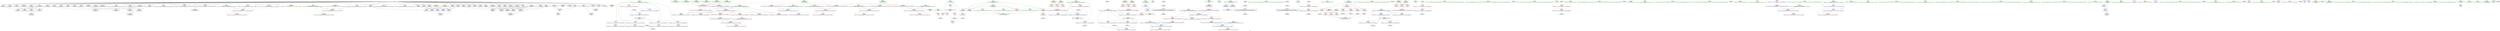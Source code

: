 digraph "SVFG" {
	label="SVFG";

	Node0x5559b679dce0 [shape=record,color=grey,label="{NodeID: 0\nNullPtr}"];
	Node0x5559b679dce0 -> Node0x5559b67c3890[style=solid];
	Node0x5559b679dce0 -> Node0x5559b67c3990[style=solid];
	Node0x5559b679dce0 -> Node0x5559b67c3a60[style=solid];
	Node0x5559b679dce0 -> Node0x5559b67c3b30[style=solid];
	Node0x5559b679dce0 -> Node0x5559b67c01b0[style=solid];
	Node0x5559b679dce0 -> Node0x5559b67c0280[style=solid];
	Node0x5559b679dce0 -> Node0x5559b67c0350[style=solid];
	Node0x5559b679dce0 -> Node0x5559b67c0420[style=solid];
	Node0x5559b679dce0 -> Node0x5559b67c04f0[style=solid];
	Node0x5559b679dce0 -> Node0x5559b67c05c0[style=solid];
	Node0x5559b679dce0 -> Node0x5559b67c0690[style=solid];
	Node0x5559b679dce0 -> Node0x5559b67c0760[style=solid];
	Node0x5559b679dce0 -> Node0x5559b67c0830[style=solid];
	Node0x5559b679dce0 -> Node0x5559b67c0900[style=solid];
	Node0x5559b679dce0 -> Node0x5559b67c09d0[style=solid];
	Node0x5559b679dce0 -> Node0x5559b67c0aa0[style=solid];
	Node0x5559b679dce0 -> Node0x5559b67c0b70[style=solid];
	Node0x5559b679dce0 -> Node0x5559b67c0c40[style=solid];
	Node0x5559b679dce0 -> Node0x5559b67c0d10[style=solid];
	Node0x5559b679dce0 -> Node0x5559b67c0de0[style=solid];
	Node0x5559b679dce0 -> Node0x5559b67c0eb0[style=solid];
	Node0x5559b679dce0 -> Node0x5559b67c0f80[style=solid];
	Node0x5559b679dce0 -> Node0x5559b67c1050[style=solid];
	Node0x5559b679dce0 -> Node0x5559b67c1120[style=solid];
	Node0x5559b679dce0 -> Node0x5559b67c5c60[style=solid];
	Node0x5559b679dce0 -> Node0x5559b67c5d30[style=solid];
	Node0x5559b679dce0 -> Node0x5559b67c5e00[style=solid];
	Node0x5559b679dce0 -> Node0x5559b67c5ed0[style=solid];
	Node0x5559b679dce0 -> Node0x5559b67c5fa0[style=solid];
	Node0x5559b679dce0 -> Node0x5559b67c6070[style=solid];
	Node0x5559b679dce0 -> Node0x5559b67c6140[style=solid];
	Node0x5559b679dce0 -> Node0x5559b67c6210[style=solid];
	Node0x5559b679dce0 -> Node0x5559b67c62e0[style=solid];
	Node0x5559b679dce0 -> Node0x5559b67c63b0[style=solid];
	Node0x5559b679dce0 -> Node0x5559b67c6480[style=solid];
	Node0x5559b679dce0 -> Node0x5559b67c6550[style=solid];
	Node0x5559b679dce0 -> Node0x5559b67c6620[style=solid];
	Node0x5559b679dce0 -> Node0x5559b67c66f0[style=solid];
	Node0x5559b679dce0 -> Node0x5559b67c67c0[style=solid];
	Node0x5559b679dce0 -> Node0x5559b67c6890[style=solid];
	Node0x5559b679dce0 -> Node0x5559b67c6960[style=solid];
	Node0x5559b679dce0 -> Node0x5559b67c6a30[style=solid];
	Node0x5559b679dce0 -> Node0x5559b67c6b00[style=solid];
	Node0x5559b679dce0 -> Node0x5559b67c6bd0[style=solid];
	Node0x5559b679dce0 -> Node0x5559b67c6ca0[style=solid];
	Node0x5559b679dce0 -> Node0x5559b67c6d70[style=solid];
	Node0x5559b67cff60 [shape=record,color=blue,label="{NodeID: 277\n529\<--558\nehselector.slot\<--\nmain\n}"];
	Node0x5559b67cff60 -> Node0x5559b67c5600[style=dashed];
	Node0x5559b67c3da0 [shape=record,color=red,label="{NodeID: 194\n308\<--274\n\<--i\n_Z6updateRNSt7__cxx1112basic_stringIcSt11char_traitsIcESaIcEEERKS4_iii\n}"];
	Node0x5559b67c3da0 -> Node0x5559b67c73f0[style=solid];
	Node0x5559b67c0de0 [shape=record,color=black,label="{NodeID: 111\n244\<--3\n\<--dummyVal\n_ZStplIcSt11char_traitsIcESaIcEENSt7__cxx1112basic_stringIT_T0_T1_EERKS8_SA_\n}"];
	Node0x5559b67c0de0 -> Node0x5559b67ce630[style=solid];
	Node0x5559b67bef60 [shape=record,color=green,label="{NodeID: 28\n40\<--41\nref.tmp16\<--ref.tmp16_field_insensitive\n_Z9constructB5cxx11ic\n|{<s0>17}}"];
	Node0x5559b67bef60:s0 -> Node0x5559b680eb10[style=solid,color=red];
	Node0x5559b67dd0c0 [shape=record,color=grey,label="{NodeID: 471\n538 = cmp(536, 537, )\n}"];
	Node0x5559b67c5460 [shape=record,color=red,label="{NodeID: 222\n537\<--523\n\<--tests\nmain\n}"];
	Node0x5559b67c5460 -> Node0x5559b67dd0c0[style=solid];
	Node0x5559b67c6f10 [shape=record,color=black,label="{NodeID: 139\n101\<--100\nconv\<--\n_Z9constructB5cxx11ic\n}"];
	Node0x5559b67c6f10 -> Node0x5559b67dcf40[style=solid];
	Node0x5559b67c18e0 [shape=record,color=green,label="{NodeID: 56\n272\<--273\nS.addr\<--S.addr_field_insensitive\n_Z6updateRNSt7__cxx1112basic_stringIcSt11char_traitsIcESaIcEEERKS4_iii\n}"];
	Node0x5559b67c18e0 -> Node0x5559b67c9880[style=solid];
	Node0x5559b67c18e0 -> Node0x5559b67c9950[style=solid];
	Node0x5559b67c18e0 -> Node0x5559b67cea40[style=solid];
	Node0x5559b67c18e0 -> Node0x5559b67ced80[style=solid];
	Node0x5559b680bfd0 [shape=record,color=black,label="{NodeID: 582\n437 = PHI()\n}"];
	Node0x5559b67ce970 [shape=record,color=blue,label="{NodeID: 250\n270\<--262\nP.addr\<--P\n_Z6updateRNSt7__cxx1112basic_stringIcSt11char_traitsIcESaIcEEERKS4_iii\n}"];
	Node0x5559b67ce970 -> Node0x5559b67f1fb0[style=dashed];
	Node0x5559b67c85d0 [shape=record,color=red,label="{NodeID: 167\n70\<--24\nnrvo.val\<--nrvo\n_Z9constructB5cxx11ic\n}"];
	Node0x5559b67c3150 [shape=record,color=green,label="{NodeID: 84\n523\<--524\ntests\<--tests_field_insensitive\nmain\n}"];
	Node0x5559b67c3150 -> Node0x5559b67c5460[style=solid];
	Node0x5559b67a0dd0 [shape=record,color=green,label="{NodeID: 1\n4\<--1\n.str\<--dummyObj\nGlob }"];
	Node0x5559b67c3e70 [shape=record,color=red,label="{NodeID: 195\n320\<--274\n\<--i\n_Z6updateRNSt7__cxx1112basic_stringIcSt11char_traitsIcESaIcEEERKS4_iii\n}"];
	Node0x5559b67c3e70 -> Node0x5559b67c7590[style=solid];
	Node0x5559b67c0eb0 [shape=record,color=black,label="{NodeID: 112\n253\<--3\nlpad.val\<--dummyVal\n_ZStplIcSt11char_traitsIcESaIcEENSt7__cxx1112basic_stringIT_T0_T1_EERKS8_SA_\n}"];
	Node0x5559b67bf030 [shape=record,color=green,label="{NodeID: 29\n42\<--43\nref.tmp21\<--ref.tmp21_field_insensitive\n_Z9constructB5cxx11ic\n|{<s0>20}}"];
	Node0x5559b67bf030:s0 -> Node0x5559b680eb10[style=solid,color=red];
	Node0x5559b67dd240 [shape=record,color=grey,label="{NodeID: 472\n343 = cmp(342, 50, )\n}"];
	Node0x5559b67c5530 [shape=record,color=red,label="{NodeID: 223\n563\<--527\nexn\<--exn.slot\nmain\n}"];
	Node0x5559b67c6fe0 [shape=record,color=black,label="{NodeID: 140\n129\<--128\nconv13\<--\n_Z9constructB5cxx11ic\n}"];
	Node0x5559b67c6fe0 -> Node0x5559b67dc040[style=solid];
	Node0x5559b67c19b0 [shape=record,color=green,label="{NodeID: 57\n274\<--275\ni\<--i_field_insensitive\n_Z6updateRNSt7__cxx1112basic_stringIcSt11char_traitsIcESaIcEEERKS4_iii\n}"];
	Node0x5559b67c19b0 -> Node0x5559b67c3c00[style=solid];
	Node0x5559b67c19b0 -> Node0x5559b67c3cd0[style=solid];
	Node0x5559b67c19b0 -> Node0x5559b67c3da0[style=solid];
	Node0x5559b67c19b0 -> Node0x5559b67c3e70[style=solid];
	Node0x5559b67c19b0 -> Node0x5559b67c3f40[style=solid];
	Node0x5559b67c19b0 -> Node0x5559b67ceb10[style=solid];
	Node0x5559b67c19b0 -> Node0x5559b67cee50[style=solid];
	Node0x5559b680c0a0 [shape=record,color=black,label="{NodeID: 583\n384 = PHI()\n}"];
	Node0x5559b680c0a0 -> Node0x5559b67dc4c0[style=solid];
	Node0x5559b67f4ba0 [shape=record,color=yellow,style=double,label="{NodeID: 500\n52V_1 = ENCHI(MR_52V_0)\npts\{419 \}\nFun[_Z5solveB5cxx11v]}"];
	Node0x5559b67f4ba0 -> Node0x5559b67c4aa0[style=dashed];
	Node0x5559b67f4ba0 -> Node0x5559b67c4b70[style=dashed];
	Node0x5559b67f4ba0 -> Node0x5559b67c4c40[style=dashed];
	Node0x5559b67cea40 [shape=record,color=blue,label="{NodeID: 251\n272\<--263\nS.addr\<--S\n_Z6updateRNSt7__cxx1112basic_stringIcSt11char_traitsIcESaIcEEERKS4_iii\n}"];
	Node0x5559b67cea40 -> Node0x5559b67f24b0[style=dashed];
	Node0x5559b67c86a0 [shape=record,color=red,label="{NodeID: 168\n166\<--28\nexn\<--exn.slot\n_Z9constructB5cxx11ic\n}"];
	Node0x5559b67c3220 [shape=record,color=green,label="{NodeID: 85\n525\<--526\nref.tmp\<--ref.tmp_field_insensitive\nmain\n|{<s0>65}}"];
	Node0x5559b67c3220:s0 -> Node0x5559b680df30[style=solid,color=red];
	Node0x5559b67a0860 [shape=record,color=green,label="{NodeID: 2\n6\<--1\n.str.1\<--dummyObj\nGlob }"];
	Node0x5559b67f6d70 [shape=record,color=yellow,style=double,label="{NodeID: 528\n24V_1 = ENCHI(MR_24V_0)\npts\{224 \}\nFun[_ZStplIcSt11char_traitsIcESaIcEENSt7__cxx1112basic_stringIT_T0_T1_EERKS8_SA_]}"];
	Node0x5559b67f6d70 -> Node0x5559b67ce560[style=dashed];
	Node0x5559b67c3f40 [shape=record,color=red,label="{NodeID: 196\n335\<--274\n\<--i\n_Z6updateRNSt7__cxx1112basic_stringIcSt11char_traitsIcESaIcEEERKS4_iii\n}"];
	Node0x5559b67c3f40 -> Node0x5559b67db8c0[style=solid];
	Node0x5559b67c0f80 [shape=record,color=black,label="{NodeID: 113\n254\<--3\nlpad.val1\<--dummyVal\n_ZStplIcSt11char_traitsIcESaIcEENSt7__cxx1112basic_stringIT_T0_T1_EERKS8_SA_\n}"];
	Node0x5559b67bf100 [shape=record,color=green,label="{NodeID: 30\n44\<--45\ncleanup.dest.slot\<--cleanup.dest.slot_field_insensitive\n_Z9constructB5cxx11ic\n}"];
	Node0x5559b67bf100 -> Node0x5559b67cdee0[style=solid];
	Node0x5559b67bf100 -> Node0x5559b67cdfb0[style=solid];
	Node0x5559b67dd3c0 [shape=record,color=grey,label="{NodeID: 473\n346 = cmp(345, 50, )\n}"];
	Node0x5559b67c5600 [shape=record,color=red,label="{NodeID: 224\n564\<--529\nsel\<--ehselector.slot\nmain\n}"];
	Node0x5559b67c70b0 [shape=record,color=black,label="{NodeID: 141\n191\<--205\n_ZStltIcSt11char_traitsIcESaIcEEbRKNSt7__cxx1112basic_stringIT_T0_T1_EESA__ret\<--cmp\n_ZStltIcSt11char_traitsIcESaIcEEbRKNSt7__cxx1112basic_stringIT_T0_T1_EESA_\n|{<s0>23}}"];
	Node0x5559b67c70b0:s0 -> Node0x5559b680b4e0[style=solid,color=blue];
	Node0x5559b67c1a80 [shape=record,color=green,label="{NodeID: 58\n287\<--288\n_ZNKSt7__cxx1112basic_stringIcSt11char_traitsIcESaIcEE4sizeEv\<--_ZNKSt7__cxx1112basic_stringIcSt11char_traitsIcESaIcEE4sizeEv_field_insensitive\n}"];
	Node0x5559b680c200 [shape=record,color=black,label="{NodeID: 584\n400 = PHI()\n}"];
	Node0x5559b680c200 -> Node0x5559b67dc1c0[style=solid];
	Node0x5559b67f4cb0 [shape=record,color=yellow,style=double,label="{NodeID: 501\n54V_1 = ENCHI(MR_54V_0)\npts\{421 \}\nFun[_Z5solveB5cxx11v]}"];
	Node0x5559b67f4cb0 -> Node0x5559b67c4d10[style=dashed];
	Node0x5559b67f4cb0 -> Node0x5559b67c4de0[style=dashed];
	Node0x5559b67f4cb0 -> Node0x5559b67c4eb0[style=dashed];
	Node0x5559b67ceb10 [shape=record,color=blue,label="{NodeID: 252\n274\<--50\ni\<--\n_Z6updateRNSt7__cxx1112basic_stringIcSt11char_traitsIcESaIcEEERKS4_iii\n}"];
	Node0x5559b67ceb10 -> Node0x5559b67f29b0[style=dashed];
	Node0x5559b67c8770 [shape=record,color=red,label="{NodeID: 169\n167\<--30\nsel\<--ehselector.slot\n_Z9constructB5cxx11ic\n}"];
	Node0x5559b67c32f0 [shape=record,color=green,label="{NodeID: 86\n527\<--528\nexn.slot\<--exn.slot_field_insensitive\nmain\n}"];
	Node0x5559b67c32f0 -> Node0x5559b67c5530[style=solid];
	Node0x5559b67c32f0 -> Node0x5559b67cfe90[style=solid];
	Node0x5559b67a08f0 [shape=record,color=green,label="{NodeID: 3\n8\<--1\n.str.2\<--dummyObj\nGlob }"];
	Node0x5559b67f6e50 [shape=record,color=yellow,style=double,label="{NodeID: 529\n26V_1 = ENCHI(MR_26V_0)\npts\{226 \}\nFun[_ZStplIcSt11char_traitsIcESaIcEENSt7__cxx1112basic_stringIT_T0_T1_EERKS8_SA_]}"];
	Node0x5559b67f6e50 -> Node0x5559b67ce630[style=dashed];
	Node0x5559b67c4010 [shape=record,color=red,label="{NodeID: 197\n297\<--294\n\<--call2\n_Z6updateRNSt7__cxx1112basic_stringIcSt11char_traitsIcESaIcEEERKS4_iii\n}"];
	Node0x5559b67c4010 -> Node0x5559b67c7320[style=solid];
	Node0x5559b67c1050 [shape=record,color=black,label="{NodeID: 114\n403\<--3\n\<--dummyVal\n_ZStgtIcSt11char_traitsIcESaIcEEbRKNSt7__cxx1112basic_stringIT_T0_T1_EESA_\n}"];
	Node0x5559b67bf1d0 [shape=record,color=green,label="{NodeID: 31\n55\<--56\n_ZNSaIcEC1Ev\<--_ZNSaIcEC1Ev_field_insensitive\n}"];
	Node0x5559b67c56d0 [shape=record,color=blue,label="{NodeID: 225\n20\<--18\nn.addr\<--n\n_Z9constructB5cxx11ic\n}"];
	Node0x5559b67c56d0 -> Node0x5559b67c7e80[style=dashed];
	Node0x5559b67c56d0 -> Node0x5559b67c7f50[style=dashed];
	Node0x5559b67c56d0 -> Node0x5559b67c8020[style=dashed];
	Node0x5559b67c56d0 -> Node0x5559b67c80f0[style=dashed];
	Node0x5559b67c56d0 -> Node0x5559b67c81c0[style=dashed];
	Node0x5559b67c7180 [shape=record,color=black,label="{NodeID: 142\n284\<--283\nconv\<--\n_Z6updateRNSt7__cxx1112basic_stringIcSt11char_traitsIcESaIcEEERKS4_iii\n}"];
	Node0x5559b67c7180 -> Node0x5559b67dc640[style=solid];
	Node0x5559b67c1b80 [shape=record,color=green,label="{NodeID: 59\n295\<--296\n_ZNKSt7__cxx1112basic_stringIcSt11char_traitsIcESaIcEEixEm\<--_ZNKSt7__cxx1112basic_stringIcSt11char_traitsIcESaIcEEixEm_field_insensitive\n}"];
	Node0x5559b680c300 [shape=record,color=black,label="{NodeID: 585\n546 = PHI()\n}"];
	Node0x5559b67cebe0 [shape=record,color=blue,label="{NodeID: 253\n268\<--303\nR.addr\<--dec\n_Z6updateRNSt7__cxx1112basic_stringIcSt11char_traitsIcESaIcEEERKS4_iii\n}"];
	Node0x5559b67cebe0 -> Node0x5559b67f1ab0[style=dashed];
	Node0x5559b67c8840 [shape=record,color=red,label="{NodeID: 170\n200\<--194\n\<--__lhs.addr\n_ZStltIcSt11char_traitsIcESaIcEEbRKNSt7__cxx1112basic_stringIT_T0_T1_EESA_\n}"];
	Node0x5559b67c33c0 [shape=record,color=green,label="{NodeID: 87\n529\<--530\nehselector.slot\<--ehselector.slot_field_insensitive\nmain\n}"];
	Node0x5559b67c33c0 -> Node0x5559b67c5600[style=solid];
	Node0x5559b67c33c0 -> Node0x5559b67cff60[style=solid];
	Node0x5559b67bd740 [shape=record,color=green,label="{NodeID: 4\n10\<--1\n.str.3\<--dummyObj\nGlob }"];
	Node0x5559b67c40e0 [shape=record,color=red,label="{NodeID: 198\n311\<--310\n\<--call6\n_Z6updateRNSt7__cxx1112basic_stringIcSt11char_traitsIcESaIcEEERKS4_iii\n}"];
	Node0x5559b67c40e0 -> Node0x5559b67c74c0[style=solid];
	Node0x5559b67c1120 [shape=record,color=black,label="{NodeID: 115\n404\<--3\n\<--dummyVal\n_ZStgtIcSt11char_traitsIcESaIcEEbRKNSt7__cxx1112basic_stringIT_T0_T1_EESA_\n|{<s0>44}}"];
	Node0x5559b67c1120:s0 -> Node0x5559b657b5e0[style=solid,color=red];
	Node0x5559b67bf2d0 [shape=record,color=green,label="{NodeID: 32\n59\<--60\n_ZNSt7__cxx1112basic_stringIcSt11char_traitsIcESaIcEEC1EPKcRKS3_\<--_ZNSt7__cxx1112basic_stringIcSt11char_traitsIcESaIcEEC1EPKcRKS3__field_insensitive\n}"];
	Node0x5559b67c57a0 [shape=record,color=blue,label="{NodeID: 226\n22\<--19\nwinner.addr\<--winner\n_Z9constructB5cxx11ic\n}"];
	Node0x5559b67c57a0 -> Node0x5559b67c8290[style=dashed];
	Node0x5559b67c57a0 -> Node0x5559b67c8360[style=dashed];
	Node0x5559b67c57a0 -> Node0x5559b67c8430[style=dashed];
	Node0x5559b67c57a0 -> Node0x5559b67c8500[style=dashed];
	Node0x5559b67c7250 [shape=record,color=black,label="{NodeID: 143\n293\<--292\nconv1\<--\n_Z6updateRNSt7__cxx1112basic_stringIcSt11char_traitsIcESaIcEEERKS4_iii\n}"];
	Node0x5559b67c1c80 [shape=record,color=green,label="{NodeID: 60\n352\<--353\n_ZSteqIcSt11char_traitsIcESaIcEEbRKNSt7__cxx1112basic_stringIT_T0_T1_EEPKS5_\<--_ZSteqIcSt11char_traitsIcESaIcEEbRKNSt7__cxx1112basic_stringIT_T0_T1_EEPKS5__field_insensitive\n}"];
	Node0x5559b680c3d0 [shape=record,color=black,label="{NodeID: 586\n534 = PHI()\n}"];
	Node0x5559b67f4e70 [shape=record,color=yellow,style=double,label="{NodeID: 503\n58V_1 = ENCHI(MR_58V_0)\npts\{427 \}\nFun[_Z5solveB5cxx11v]}"];
	Node0x5559b67f4e70 -> Node0x5559b67cf400[style=dashed];
	Node0x5559b67f4e70 -> Node0x5559b67cf5a0[style=dashed];
	Node0x5559b67f4e70 -> Node0x5559b67cf740[style=dashed];
	Node0x5559b67f4e70 -> Node0x5559b67cf8e0[style=dashed];
	Node0x5559b67f4e70 -> Node0x5559b67cfa80[style=dashed];
	Node0x5559b67cecb0 [shape=record,color=blue,label="{NodeID: 254\n270\<--316\nP.addr\<--dec10\n_Z6updateRNSt7__cxx1112basic_stringIcSt11char_traitsIcESaIcEEERKS4_iii\n}"];
	Node0x5559b67cecb0 -> Node0x5559b67f1fb0[style=dashed];
	Node0x5559b67c8910 [shape=record,color=red,label="{NodeID: 171\n201\<--196\n\<--__rhs.addr\n_ZStltIcSt11char_traitsIcESaIcEEbRKNSt7__cxx1112basic_stringIT_T0_T1_EESA_\n}"];
	Node0x5559b67c3490 [shape=record,color=green,label="{NodeID: 88\n543\<--544\n_ZNKSt7__cxx1112basic_stringIcSt11char_traitsIcESaIcEE5c_strEv\<--_ZNKSt7__cxx1112basic_stringIcSt11char_traitsIcESaIcEE5c_strEv_field_insensitive\n}"];
	Node0x5559b67bd7d0 [shape=record,color=green,label="{NodeID: 5\n12\<--1\n.str.4\<--dummyObj\nGlob }"];
	Node0x5559b67c41b0 [shape=record,color=red,label="{NodeID: 199\n323\<--322\n\<--call13\n_Z6updateRNSt7__cxx1112basic_stringIcSt11char_traitsIcESaIcEEERKS4_iii\n}"];
	Node0x5559b67c41b0 -> Node0x5559b67c7660[style=solid];
	Node0x5559b67c5c60 [shape=record,color=black,label="{NodeID: 116\n469\<--3\n\<--dummyVal\n_Z5solveB5cxx11v\n}"];
	Node0x5559b67bf3d0 [shape=record,color=green,label="{NodeID: 33\n62\<--63\n_ZNSaIcED1Ev\<--_ZNSaIcED1Ev_field_insensitive\n}"];
	Node0x5559b67c5870 [shape=record,color=blue,label="{NodeID: 227\n24\<--53\nnrvo\<--\n_Z9constructB5cxx11ic\n}"];
	Node0x5559b67c5870 -> Node0x5559b67c5940[style=dashed];
	Node0x5559b67c7320 [shape=record,color=black,label="{NodeID: 144\n298\<--297\nconv3\<--\n_Z6updateRNSt7__cxx1112basic_stringIcSt11char_traitsIcESaIcEEERKS4_iii\n}"];
	Node0x5559b67c7320 -> Node0x5559b67dc940[style=solid];
	Node0x5559b67c1d80 [shape=record,color=green,label="{NodeID: 61\n358\<--359\n_ZStgtIcSt11char_traitsIcESaIcEEbRKNSt7__cxx1112basic_stringIT_T0_T1_EESA_\<--_ZStgtIcSt11char_traitsIcESaIcEEbRKNSt7__cxx1112basic_stringIT_T0_T1_EESA__field_insensitive\n}"];
	Node0x5559b680c4a0 [shape=record,color=black,label="{NodeID: 587\n542 = PHI()\n}"];
	Node0x5559b67f4f50 [shape=record,color=yellow,style=double,label="{NodeID: 504\n60V_1 = ENCHI(MR_60V_0)\npts\{429 \}\nFun[_Z5solveB5cxx11v]}"];
	Node0x5559b67f4f50 -> Node0x5559b67cf4d0[style=dashed];
	Node0x5559b67f4f50 -> Node0x5559b67cf670[style=dashed];
	Node0x5559b67f4f50 -> Node0x5559b67cf810[style=dashed];
	Node0x5559b67f4f50 -> Node0x5559b67cf9b0[style=dashed];
	Node0x5559b67f4f50 -> Node0x5559b67cfb50[style=dashed];
	Node0x5559b67ced80 [shape=record,color=blue,label="{NodeID: 255\n272\<--328\nS.addr\<--dec17\n_Z6updateRNSt7__cxx1112basic_stringIcSt11char_traitsIcESaIcEEERKS4_iii\n}"];
	Node0x5559b67ced80 -> Node0x5559b67f24b0[style=dashed];
	Node0x5559b67c89e0 [shape=record,color=red,label="{NodeID: 172\n230\<--217\n\<--__lhs.addr\n_ZStplIcSt11char_traitsIcESaIcEENSt7__cxx1112basic_stringIT_T0_T1_EERKS8_SA_\n}"];
	Node0x5559b67c3590 [shape=record,color=green,label="{NodeID: 89\n547\<--548\nprintf\<--printf_field_insensitive\n}"];
	Node0x5559b67bd860 [shape=record,color=green,label="{NodeID: 6\n50\<--1\n\<--dummyObj\nCan only get source location for instruction, argument, global var or function.}"];
	Node0x5559b67c4280 [shape=record,color=red,label="{NodeID: 200\n382\<--376\n\<--__lhs.addr\n_ZSteqIcSt11char_traitsIcESaIcEEbRKNSt7__cxx1112basic_stringIT_T0_T1_EEPKS5_\n}"];
	Node0x5559b67c5d30 [shape=record,color=black,label="{NodeID: 117\n470\<--3\n\<--dummyVal\n_Z5solveB5cxx11v\n}"];
	Node0x5559b67c5d30 -> Node0x5559b67cf400[style=solid];
	Node0x5559b67bf4d0 [shape=record,color=green,label="{NodeID: 34\n66\<--67\n_ZNSt7__cxx1112basic_stringIcSt11char_traitsIcESaIcEEpLEc\<--_ZNSt7__cxx1112basic_stringIcSt11char_traitsIcESaIcEEpLEc_field_insensitive\n}"];
	Node0x5559b67c5940 [shape=record,color=blue,label="{NodeID: 228\n24\<--69\nnrvo\<--\n_Z9constructB5cxx11ic\n}"];
	Node0x5559b67c5940 -> Node0x5559b67c85d0[style=dashed];
	Node0x5559b67c5940 -> Node0x5559b67f06b0[style=dashed];
	Node0x5559b67c73f0 [shape=record,color=black,label="{NodeID: 145\n309\<--308\nconv5\<--\n_Z6updateRNSt7__cxx1112basic_stringIcSt11char_traitsIcESaIcEEERKS4_iii\n}"];
	Node0x5559b67c1e80 [shape=record,color=green,label="{NodeID: 62\n364\<--365\n_ZNSt7__cxx1112basic_stringIcSt11char_traitsIcESaIcEEaSERKS4_\<--_ZNSt7__cxx1112basic_stringIcSt11char_traitsIcESaIcEEaSERKS4__field_insensitive\n}"];
	Node0x5559b680c600 [shape=record,color=black,label="{NodeID: 588\n578 = PHI()\n}"];
	Node0x5559b67f5030 [shape=record,color=yellow,style=double,label="{NodeID: 505\n48V_1 = ENCHI(MR_48V_0)\npts\{415 \}\nFun[_Z5solveB5cxx11v]}"];
	Node0x5559b67f5030 -> Node0x5559b67c45c0[style=dashed];
	Node0x5559b67f5030 -> Node0x5559b67c4690[style=dashed];
	Node0x5559b67f5030 -> Node0x5559b67c4760[style=dashed];
	Node0x5559b67cee50 [shape=record,color=blue,label="{NodeID: 256\n274\<--336\ni\<--inc\n_Z6updateRNSt7__cxx1112basic_stringIcSt11char_traitsIcESaIcEEERKS4_iii\n}"];
	Node0x5559b67cee50 -> Node0x5559b67f29b0[style=dashed];
	Node0x5559b67c8ab0 [shape=record,color=red,label="{NodeID: 173\n234\<--219\n\<--__rhs.addr\n_ZStplIcSt11char_traitsIcESaIcEENSt7__cxx1112basic_stringIT_T0_T1_EERKS8_SA_\n}"];
	Node0x5559b67c3690 [shape=record,color=green,label="{NodeID: 90\n579\<--580\n__cxa_begin_catch\<--__cxa_begin_catch_field_insensitive\n}"];
	Node0x5559b67bd8f0 [shape=record,color=green,label="{NodeID: 7\n53\<--1\n\<--dummyObj\nCan only get source location for instruction, argument, global var or function.}"];
	Node0x5559b67c4350 [shape=record,color=red,label="{NodeID: 201\n383\<--378\n\<--__rhs.addr\n_ZSteqIcSt11char_traitsIcESaIcEEbRKNSt7__cxx1112basic_stringIT_T0_T1_EEPKS5_\n}"];
	Node0x5559b67c5e00 [shape=record,color=black,label="{NodeID: 118\n472\<--3\n\<--dummyVal\n_Z5solveB5cxx11v\n}"];
	Node0x5559b67c5e00 -> Node0x5559b67cf4d0[style=solid];
	Node0x5559b67bf5d0 [shape=record,color=green,label="{NodeID: 35\n85\<--86\n_ZNSt7__cxx1112basic_stringIcSt11char_traitsIcESaIcEED1Ev\<--_ZNSt7__cxx1112basic_stringIcSt11char_traitsIcESaIcEED1Ev_field_insensitive\n}"];
	Node0x5559b67c5a10 [shape=record,color=blue,label="{NodeID: 229\n28\<--73\nexn.slot\<--\n_Z9constructB5cxx11ic\n}"];
	Node0x5559b67c5a10 -> Node0x5559b67c86a0[style=dashed];
	Node0x5559b67c74c0 [shape=record,color=black,label="{NodeID: 146\n312\<--311\nconv7\<--\n_Z6updateRNSt7__cxx1112basic_stringIcSt11char_traitsIcESaIcEEERKS4_iii\n}"];
	Node0x5559b67c74c0 -> Node0x5559b67dcac0[style=solid];
	Node0x5559b67c1f80 [shape=record,color=green,label="{NodeID: 63\n376\<--377\n__lhs.addr\<--__lhs.addr_field_insensitive\n_ZSteqIcSt11char_traitsIcESaIcEEbRKNSt7__cxx1112basic_stringIT_T0_T1_EEPKS5_\n}"];
	Node0x5559b67c1f80 -> Node0x5559b67c4280[style=solid];
	Node0x5559b67c1f80 -> Node0x5559b67cef20[style=solid];
	Node0x5559b680c6d0 [shape=record,color=black,label="{NodeID: 589\n375 = PHI(350, )\n1st arg _ZSteqIcSt11char_traitsIcESaIcEEbRKNSt7__cxx1112basic_stringIT_T0_T1_EEPKS5_ }"];
	Node0x5559b680c6d0 -> Node0x5559b67ceff0[style=solid];
	Node0x5559b67f5110 [shape=record,color=yellow,style=double,label="{NodeID: 506\n50V_1 = ENCHI(MR_50V_0)\npts\{417 \}\nFun[_Z5solveB5cxx11v]}"];
	Node0x5559b67f5110 -> Node0x5559b67c4830[style=dashed];
	Node0x5559b67f5110 -> Node0x5559b67c4900[style=dashed];
	Node0x5559b67f5110 -> Node0x5559b67c49d0[style=dashed];
	Node0x5559b67cef20 [shape=record,color=blue,label="{NodeID: 257\n376\<--374\n__lhs.addr\<--__lhs\n_ZSteqIcSt11char_traitsIcESaIcEEbRKNSt7__cxx1112basic_stringIT_T0_T1_EEPKS5_\n}"];
	Node0x5559b67cef20 -> Node0x5559b67c4280[style=dashed];
	Node0x5559b67c8b80 [shape=record,color=red,label="{NodeID: 174\n239\<--221\nnrvo.val\<--nrvo\n_ZStplIcSt11char_traitsIcESaIcEENSt7__cxx1112basic_stringIT_T0_T1_EERKS8_SA_\n}"];
	Node0x5559b67c3790 [shape=record,color=green,label="{NodeID: 91\n582\<--583\n_ZSt9terminatev\<--_ZSt9terminatev_field_insensitive\n}"];
	Node0x5559b67be130 [shape=record,color=green,label="{NodeID: 8\n69\<--1\n\<--dummyObj\nCan only get source location for instruction, argument, global var or function.}"];
	Node0x5559b67db2c0 [shape=record,color=grey,label="{NodeID: 451\n134 = Binary(133, 93, )\n|{<s0>17}}"];
	Node0x5559b67db2c0:s0 -> Node0x5559b680f220[style=solid,color=red];
	Node0x5559b67c4420 [shape=record,color=red,label="{NodeID: 202\n398\<--392\n\<--__lhs.addr\n_ZStgtIcSt11char_traitsIcESaIcEEbRKNSt7__cxx1112basic_stringIT_T0_T1_EESA_\n}"];
	Node0x5559b67c5ed0 [shape=record,color=black,label="{NodeID: 119\n476\<--3\n\<--dummyVal\n_Z5solveB5cxx11v\n}"];
	Node0x5559b67bf6d0 [shape=record,color=green,label="{NodeID: 36\n110\<--111\n_ZNSt7__cxx1112basic_stringIcSt11char_traitsIcESaIcEEaSEOS4_\<--_ZNSt7__cxx1112basic_stringIcSt11char_traitsIcESaIcEEaSEOS4__field_insensitive\n}"];
	Node0x5559b67c5ae0 [shape=record,color=blue,label="{NodeID: 230\n30\<--75\nehselector.slot\<--\n_Z9constructB5cxx11ic\n}"];
	Node0x5559b67c5ae0 -> Node0x5559b67c8770[style=dashed];
	Node0x5559b67c7590 [shape=record,color=black,label="{NodeID: 147\n321\<--320\nconv12\<--\n_Z6updateRNSt7__cxx1112basic_stringIcSt11char_traitsIcESaIcEEERKS4_iii\n}"];
	Node0x5559b67c2050 [shape=record,color=green,label="{NodeID: 64\n378\<--379\n__rhs.addr\<--__rhs.addr_field_insensitive\n_ZSteqIcSt11char_traitsIcESaIcEEbRKNSt7__cxx1112basic_stringIT_T0_T1_EEPKS5_\n}"];
	Node0x5559b67c2050 -> Node0x5559b67c4350[style=solid];
	Node0x5559b67c2050 -> Node0x5559b67ceff0[style=solid];
	Node0x5559b680dbc0 [shape=record,color=black,label="{NodeID: 590\n192 = PHI(32, )\n0th arg _ZStltIcSt11char_traitsIcESaIcEEbRKNSt7__cxx1112basic_stringIT_T0_T1_EESA_ }"];
	Node0x5559b680dbc0 -> Node0x5559b67ce080[style=solid];
	Node0x5559b67ceff0 [shape=record,color=blue,label="{NodeID: 258\n378\<--375\n__rhs.addr\<--__rhs\n_ZSteqIcSt11char_traitsIcESaIcEEbRKNSt7__cxx1112basic_stringIT_T0_T1_EEPKS5_\n}"];
	Node0x5559b67ceff0 -> Node0x5559b67c4350[style=dashed];
	Node0x5559b67c8c50 [shape=record,color=red,label="{NodeID: 175\n251\<--223\nexn\<--exn.slot\n_ZStplIcSt11char_traitsIcESaIcEENSt7__cxx1112basic_stringIT_T0_T1_EERKS8_SA_\n}"];
	Node0x5559b67c3890 [shape=record,color=black,label="{NodeID: 92\n2\<--3\ndummyVal\<--dummyVal\n}"];
	Node0x5559b67be1c0 [shape=record,color=green,label="{NodeID: 9\n93\<--1\n\<--dummyObj\nCan only get source location for instruction, argument, global var or function.}"];
	Node0x5559b67db440 [shape=record,color=grey,label="{NodeID: 452\n141 = Binary(140, 93, )\n|{<s0>20}}"];
	Node0x5559b67db440:s0 -> Node0x5559b680f220[style=solid,color=red];
	Node0x5559b67c44f0 [shape=record,color=red,label="{NodeID: 203\n399\<--394\n\<--__rhs.addr\n_ZStgtIcSt11char_traitsIcESaIcEEbRKNSt7__cxx1112basic_stringIT_T0_T1_EESA_\n}"];
	Node0x5559b67c5fa0 [shape=record,color=black,label="{NodeID: 120\n477\<--3\n\<--dummyVal\n_Z5solveB5cxx11v\n}"];
	Node0x5559b67c5fa0 -> Node0x5559b67cf5a0[style=solid];
	Node0x5559b67bf7d0 [shape=record,color=green,label="{NodeID: 37\n149\<--150\n_ZStltIcSt11char_traitsIcESaIcEEbRKNSt7__cxx1112basic_stringIT_T0_T1_EESA_\<--_ZStltIcSt11char_traitsIcESaIcEEbRKNSt7__cxx1112basic_stringIT_T0_T1_EESA__field_insensitive\n}"];
	Node0x5559b67cda40 [shape=record,color=blue,label="{NodeID: 231\n28\<--80\nexn.slot\<--\n_Z9constructB5cxx11ic\n}"];
	Node0x5559b67cda40 -> Node0x5559b67c86a0[style=dashed];
	Node0x5559b67c7660 [shape=record,color=black,label="{NodeID: 148\n324\<--323\nconv14\<--\n_Z6updateRNSt7__cxx1112basic_stringIcSt11char_traitsIcESaIcEEERKS4_iii\n}"];
	Node0x5559b67c7660 -> Node0x5559b67dcdc0[style=solid];
	Node0x5559b67c2120 [shape=record,color=green,label="{NodeID: 65\n385\<--386\n_ZNKSt7__cxx1112basic_stringIcSt11char_traitsIcESaIcEE7compareEPKc\<--_ZNKSt7__cxx1112basic_stringIcSt11char_traitsIcESaIcEE7compareEPKc_field_insensitive\n}"];
	Node0x5559b680ddf0 [shape=record,color=black,label="{NodeID: 591\n193 = PHI(34, )\n1st arg _ZStltIcSt11char_traitsIcESaIcEEbRKNSt7__cxx1112basic_stringIT_T0_T1_EESA_ }"];
	Node0x5559b680ddf0 -> Node0x5559b67ce150[style=solid];
	Node0x5559b67cf0c0 [shape=record,color=blue,label="{NodeID: 259\n392\<--390\n__lhs.addr\<--__lhs\n_ZStgtIcSt11char_traitsIcESaIcEEbRKNSt7__cxx1112basic_stringIT_T0_T1_EESA_\n}"];
	Node0x5559b67cf0c0 -> Node0x5559b67c4420[style=dashed];
	Node0x5559b67c8d20 [shape=record,color=red,label="{NodeID: 176\n252\<--225\nsel\<--ehselector.slot\n_ZStplIcSt11char_traitsIcESaIcEENSt7__cxx1112basic_stringIT_T0_T1_EERKS8_SA_\n}"];
	Node0x5559b67c3990 [shape=record,color=black,label="{NodeID: 93\n72\<--3\n\<--dummyVal\n_Z9constructB5cxx11ic\n}"];
	Node0x5559b67be250 [shape=record,color=green,label="{NodeID: 10\n103\<--1\n\<--dummyObj\nCan only get source location for instruction, argument, global var or function.}"];
	Node0x5559b67db5c0 [shape=record,color=grey,label="{NodeID: 453\n316 = Binary(315, 304, )\n}"];
	Node0x5559b67db5c0 -> Node0x5559b67cecb0[style=solid];
	Node0x5559b67c45c0 [shape=record,color=red,label="{NodeID: 204\n445\<--414\n\<--n\n_Z5solveB5cxx11v\n|{<s0>49}}"];
	Node0x5559b67c45c0:s0 -> Node0x5559b680f220[style=solid,color=red];
	Node0x5559b67c6070 [shape=record,color=black,label="{NodeID: 121\n479\<--3\n\<--dummyVal\n_Z5solveB5cxx11v\n}"];
	Node0x5559b67c6070 -> Node0x5559b67cf670[style=solid];
	Node0x5559b67bf8d0 [shape=record,color=green,label="{NodeID: 38\n153\<--154\n_ZStplIcSt11char_traitsIcESaIcEENSt7__cxx1112basic_stringIT_T0_T1_EERKS8_SA_\<--_ZStplIcSt11char_traitsIcESaIcEENSt7__cxx1112basic_stringIT_T0_T1_EERKS8_SA__field_insensitive\n}"];
	Node0x5559b67cdad0 [shape=record,color=blue,label="{NodeID: 232\n30\<--82\nehselector.slot\<--\n_Z9constructB5cxx11ic\n}"];
	Node0x5559b67cdad0 -> Node0x5559b67c8770[style=dashed];
	Node0x5559b67c7730 [shape=record,color=black,label="{NodeID: 149\n373\<--387\n_ZSteqIcSt11char_traitsIcESaIcEEbRKNSt7__cxx1112basic_stringIT_T0_T1_EEPKS5__ret\<--cmp\n_ZSteqIcSt11char_traitsIcESaIcEEbRKNSt7__cxx1112basic_stringIT_T0_T1_EEPKS5_\n|{<s0>39}}"];
	Node0x5559b67c7730:s0 -> Node0x5559b680bc80[style=solid,color=blue];
	Node0x5559b67c2220 [shape=record,color=green,label="{NodeID: 66\n392\<--393\n__lhs.addr\<--__lhs.addr_field_insensitive\n_ZStgtIcSt11char_traitsIcESaIcEEbRKNSt7__cxx1112basic_stringIT_T0_T1_EESA_\n}"];
	Node0x5559b67c2220 -> Node0x5559b67c4420[style=solid];
	Node0x5559b67c2220 -> Node0x5559b67cf0c0[style=solid];
	Node0x5559b680df30 [shape=record,color=black,label="{NodeID: 592\n413 = PHI(525, )\n0th arg _Z5solveB5cxx11v |{<s0>50|<s1>53|<s2>56}}"];
	Node0x5559b680df30:s0 -> Node0x5559b680e340[style=solid,color=red];
	Node0x5559b680df30:s1 -> Node0x5559b680e340[style=solid,color=red];
	Node0x5559b680df30:s2 -> Node0x5559b680e340[style=solid,color=red];
	Node0x5559b67cf190 [shape=record,color=blue,label="{NodeID: 260\n394\<--391\n__rhs.addr\<--__rhs\n_ZStgtIcSt11char_traitsIcESaIcEEbRKNSt7__cxx1112basic_stringIT_T0_T1_EESA_\n}"];
	Node0x5559b67cf190 -> Node0x5559b67c44f0[style=dashed];
	Node0x5559b67c8df0 [shape=record,color=red,label="{NodeID: 177\n349\<--264\n\<--answer.addr\n_Z6updateRNSt7__cxx1112basic_stringIcSt11char_traitsIcESaIcEEERKS4_iii\n|{<s0>39}}"];
	Node0x5559b67c8df0:s0 -> Node0x5559b657b510[style=solid,color=red];
	Node0x5559b67c3a60 [shape=record,color=black,label="{NodeID: 94\n73\<--3\n\<--dummyVal\n_Z9constructB5cxx11ic\n}"];
	Node0x5559b67c3a60 -> Node0x5559b67c5a10[style=solid];
	Node0x5559b67be2e0 [shape=record,color=green,label="{NodeID: 11\n108\<--1\n\<--dummyObj\nCan only get source location for instruction, argument, global var or function.|{<s0>12|<s1>52}}"];
	Node0x5559b67be2e0:s0 -> Node0x5559b680f4b0[style=solid,color=red];
	Node0x5559b67be2e0:s1 -> Node0x5559b680f4b0[style=solid,color=red];
	Node0x5559b67db740 [shape=record,color=grey,label="{NodeID: 454\n303 = Binary(302, 304, )\n}"];
	Node0x5559b67db740 -> Node0x5559b67cebe0[style=solid];
	Node0x5559b67c4690 [shape=record,color=red,label="{NodeID: 205\n452\<--414\n\<--n\n_Z5solveB5cxx11v\n|{<s0>52}}"];
	Node0x5559b67c4690:s0 -> Node0x5559b680f220[style=solid,color=red];
	Node0x5559b67c6140 [shape=record,color=black,label="{NodeID: 122\n482\<--3\n\<--dummyVal\n_Z5solveB5cxx11v\n}"];
	Node0x5559b67bf9d0 [shape=record,color=green,label="{NodeID: 39\n177\<--178\n__gxx_personality_v0\<--__gxx_personality_v0_field_insensitive\n}"];
	Node0x5559b67ef7b0 [shape=record,color=black,label="{NodeID: 482\nMR_64V_3 = PHI(MR_64V_4, MR_64V_2, )\npts\{522 \}\n}"];
	Node0x5559b67ef7b0 -> Node0x5559b67c51f0[style=dashed];
	Node0x5559b67ef7b0 -> Node0x5559b67c52c0[style=dashed];
	Node0x5559b67ef7b0 -> Node0x5559b67c5390[style=dashed];
	Node0x5559b67ef7b0 -> Node0x5559b67cfdc0[style=dashed];
	Node0x5559b67cdba0 [shape=record,color=blue,label="{NodeID: 233\n28\<--115\nexn.slot\<--\n_Z9constructB5cxx11ic\n}"];
	Node0x5559b67cdba0 -> Node0x5559b67c86a0[style=dashed];
	Node0x5559b67c7800 [shape=record,color=black,label="{NodeID: 150\n389\<--401\n_ZStgtIcSt11char_traitsIcESaIcEEbRKNSt7__cxx1112basic_stringIT_T0_T1_EESA__ret\<--cmp\n_ZStgtIcSt11char_traitsIcESaIcEEbRKNSt7__cxx1112basic_stringIT_T0_T1_EESA_\n|{<s0>40}}"];
	Node0x5559b67c7800:s0 -> Node0x5559b680bdc0[style=solid,color=blue];
	Node0x5559b67c22f0 [shape=record,color=green,label="{NodeID: 67\n394\<--395\n__rhs.addr\<--__rhs.addr_field_insensitive\n_ZStgtIcSt11char_traitsIcESaIcEEbRKNSt7__cxx1112basic_stringIT_T0_T1_EESA_\n}"];
	Node0x5559b67c22f0 -> Node0x5559b67c44f0[style=solid];
	Node0x5559b67c22f0 -> Node0x5559b67cf190[style=solid];
	Node0x5559b680e340 [shape=record,color=black,label="{NodeID: 593\n259 = PHI(413, 413, 413, )\n0th arg _Z6updateRNSt7__cxx1112basic_stringIcSt11char_traitsIcESaIcEEERKS4_iii }"];
	Node0x5559b680e340 -> Node0x5559b67ce700[style=solid];
	Node0x5559b67cf260 [shape=record,color=blue,label="{NodeID: 261\n422\<--53\nnrvo\<--\n_Z5solveB5cxx11v\n}"];
	Node0x5559b67cf260 -> Node0x5559b67cf330[style=dashed];
	Node0x5559b67c8ec0 [shape=record,color=red,label="{NodeID: 178\n355\<--264\n\<--answer.addr\n_Z6updateRNSt7__cxx1112basic_stringIcSt11char_traitsIcESaIcEEERKS4_iii\n|{<s0>40}}"];
	Node0x5559b67c8ec0:s0 -> Node0x5559b680f740[style=solid,color=red];
	Node0x5559b67c3b30 [shape=record,color=black,label="{NodeID: 95\n75\<--3\n\<--dummyVal\n_Z9constructB5cxx11ic\n}"];
	Node0x5559b67c3b30 -> Node0x5559b67c5ae0[style=solid];
	Node0x5559b67be370 [shape=record,color=green,label="{NodeID: 12\n131\<--1\n\<--dummyObj\nCan only get source location for instruction, argument, global var or function.}"];
	Node0x5559b67db8c0 [shape=record,color=grey,label="{NodeID: 455\n336 = Binary(335, 93, )\n}"];
	Node0x5559b67db8c0 -> Node0x5559b67cee50[style=solid];
	Node0x5559b67c4760 [shape=record,color=red,label="{NodeID: 206\n459\<--414\n\<--n\n_Z5solveB5cxx11v\n|{<s0>55}}"];
	Node0x5559b67c4760:s0 -> Node0x5559b680f220[style=solid,color=red];
	Node0x5559b67c6210 [shape=record,color=black,label="{NodeID: 123\n483\<--3\n\<--dummyVal\n_Z5solveB5cxx11v\n}"];
	Node0x5559b67c6210 -> Node0x5559b67cf740[style=solid];
	Node0x5559b67bfad0 [shape=record,color=green,label="{NodeID: 40\n194\<--195\n__lhs.addr\<--__lhs.addr_field_insensitive\n_ZStltIcSt11char_traitsIcESaIcEEbRKNSt7__cxx1112basic_stringIT_T0_T1_EESA_\n}"];
	Node0x5559b67bfad0 -> Node0x5559b67c8840[style=solid];
	Node0x5559b67bfad0 -> Node0x5559b67ce080[style=solid];
	Node0x5559b657b5e0 [shape=record,color=black,label="{NodeID: 566\n577 = PHI(208, 404, )\n0th arg __clang_call_terminate }"];
	Node0x5559b67cdc70 [shape=record,color=blue,label="{NodeID: 234\n30\<--117\nehselector.slot\<--\n_Z9constructB5cxx11ic\n}"];
	Node0x5559b67cdc70 -> Node0x5559b67c8770[style=dashed];
	Node0x5559b67c78d0 [shape=record,color=purple,label="{NodeID: 151\n57\<--4\n\<--.str\n_Z9constructB5cxx11ic\n}"];
	Node0x5559b67c23c0 [shape=record,color=green,label="{NodeID: 68\n410\<--411\n_Z5solveB5cxx11v\<--_Z5solveB5cxx11v_field_insensitive\n}"];
	Node0x5559b680e4d0 [shape=record,color=black,label="{NodeID: 594\n260 = PHI(430, 432, 434, )\n1st arg _Z6updateRNSt7__cxx1112basic_stringIcSt11char_traitsIcESaIcEEERKS4_iii }"];
	Node0x5559b680e4d0 -> Node0x5559b67ce7d0[style=solid];
	Node0x5559b67cf330 [shape=record,color=blue,label="{NodeID: 262\n422\<--69\nnrvo\<--\n_Z5solveB5cxx11v\n}"];
	Node0x5559b67cf330 -> Node0x5559b67c4f80[style=dashed];
	Node0x5559b67c8f90 [shape=record,color=red,label="{NodeID: 179\n362\<--264\n\<--answer.addr\n_Z6updateRNSt7__cxx1112basic_stringIcSt11char_traitsIcESaIcEEERKS4_iii\n}"];
	Node0x5559b67c01b0 [shape=record,color=black,label="{NodeID: 96\n79\<--3\n\<--dummyVal\n_Z9constructB5cxx11ic\n}"];
	Node0x5559b67be400 [shape=record,color=green,label="{NodeID: 13\n136\<--1\n\<--dummyObj\nCan only get source location for instruction, argument, global var or function.|{<s0>17|<s1>49}}"];
	Node0x5559b67be400:s0 -> Node0x5559b680f4b0[style=solid,color=red];
	Node0x5559b67be400:s1 -> Node0x5559b680f4b0[style=solid,color=red];
	Node0x5559b67dba40 [shape=record,color=grey,label="{NodeID: 456\n328 = Binary(327, 304, )\n}"];
	Node0x5559b67dba40 -> Node0x5559b67ced80[style=solid];
	Node0x5559b67c4830 [shape=record,color=red,label="{NodeID: 207\n447\<--416\n\<--R\n_Z5solveB5cxx11v\n|{<s0>50}}"];
	Node0x5559b67c4830:s0 -> Node0x5559b680e660[style=solid,color=red];
	Node0x5559b67c62e0 [shape=record,color=black,label="{NodeID: 124\n485\<--3\n\<--dummyVal\n_Z5solveB5cxx11v\n}"];
	Node0x5559b67c62e0 -> Node0x5559b67cf810[style=solid];
	Node0x5559b67bfba0 [shape=record,color=green,label="{NodeID: 41\n196\<--197\n__rhs.addr\<--__rhs.addr_field_insensitive\n_ZStltIcSt11char_traitsIcESaIcEEbRKNSt7__cxx1112basic_stringIT_T0_T1_EESA_\n}"];
	Node0x5559b67bfba0 -> Node0x5559b67c8910[style=solid];
	Node0x5559b67bfba0 -> Node0x5559b67ce150[style=solid];
	Node0x5559b657b510 [shape=record,color=black,label="{NodeID: 567\n374 = PHI(349, )\n0th arg _ZSteqIcSt11char_traitsIcESaIcEEbRKNSt7__cxx1112basic_stringIT_T0_T1_EEPKS5_ }"];
	Node0x5559b657b510 -> Node0x5559b67cef20[style=solid];
	Node0x5559b67cdd40 [shape=record,color=blue,label="{NodeID: 235\n28\<--122\nexn.slot\<--\n_Z9constructB5cxx11ic\n}"];
	Node0x5559b67cdd40 -> Node0x5559b67c86a0[style=dashed];
	Node0x5559b67c79a0 [shape=record,color=purple,label="{NodeID: 152\n97\<--4\n\<--.str\n_Z9constructB5cxx11ic\n}"];
	Node0x5559b67c24c0 [shape=record,color=green,label="{NodeID: 69\n414\<--415\nn\<--n_field_insensitive\n_Z5solveB5cxx11v\n}"];
	Node0x5559b67c24c0 -> Node0x5559b67c45c0[style=solid];
	Node0x5559b67c24c0 -> Node0x5559b67c4690[style=solid];
	Node0x5559b67c24c0 -> Node0x5559b67c4760[style=solid];
	Node0x5559b680e660 [shape=record,color=black,label="{NodeID: 595\n261 = PHI(447, 454, 461, )\n2nd arg _Z6updateRNSt7__cxx1112basic_stringIcSt11char_traitsIcESaIcEEERKS4_iii }"];
	Node0x5559b680e660 -> Node0x5559b67ce8a0[style=solid];
	Node0x5559b67cf400 [shape=record,color=blue,label="{NodeID: 263\n426\<--470\nexn.slot\<--\n_Z5solveB5cxx11v\n}"];
	Node0x5559b67cf400 -> Node0x5559b67c5050[style=dashed];
	Node0x5559b67c9060 [shape=record,color=red,label="{NodeID: 180\n285\<--266\n\<--current.addr\n_Z6updateRNSt7__cxx1112basic_stringIcSt11char_traitsIcESaIcEEERKS4_iii\n}"];
	Node0x5559b67c0280 [shape=record,color=black,label="{NodeID: 97\n80\<--3\n\<--dummyVal\n_Z9constructB5cxx11ic\n}"];
	Node0x5559b67c0280 -> Node0x5559b67cda40[style=solid];
	Node0x5559b67be490 [shape=record,color=green,label="{NodeID: 14\n143\<--1\n\<--dummyObj\nCan only get source location for instruction, argument, global var or function.|{<s0>20|<s1>55}}"];
	Node0x5559b67be490:s0 -> Node0x5559b680f4b0[style=solid,color=red];
	Node0x5559b67be490:s1 -> Node0x5559b680f4b0[style=solid,color=red];
	Node0x5559b67dbbc0 [shape=record,color=grey,label="{NodeID: 457\n106 = Binary(105, 93, )\n|{<s0>12}}"];
	Node0x5559b67dbbc0:s0 -> Node0x5559b680f220[style=solid,color=red];
	Node0x5559b67c4900 [shape=record,color=red,label="{NodeID: 208\n454\<--416\n\<--R\n_Z5solveB5cxx11v\n|{<s0>53}}"];
	Node0x5559b67c4900:s0 -> Node0x5559b680e660[style=solid,color=red];
	Node0x5559b67c63b0 [shape=record,color=black,label="{NodeID: 125\n489\<--3\n\<--dummyVal\n_Z5solveB5cxx11v\n}"];
	Node0x5559b67bfc70 [shape=record,color=green,label="{NodeID: 42\n203\<--204\n_ZNKSt7__cxx1112basic_stringIcSt11char_traitsIcESaIcEE7compareERKS4_\<--_ZNKSt7__cxx1112basic_stringIcSt11char_traitsIcESaIcEE7compareERKS4__field_insensitive\n}"];
	Node0x5559b680b0e0 [shape=record,color=black,label="{NodeID: 568\n109 = PHI()\n}"];
	Node0x5559b67f06b0 [shape=record,color=black,label="{NodeID: 485\nMR_6V_4 = PHI(MR_6V_1, MR_6V_3, )\npts\{25 \}\n}"];
	Node0x5559b67cde10 [shape=record,color=blue,label="{NodeID: 236\n30\<--124\nehselector.slot\<--\n_Z9constructB5cxx11ic\n}"];
	Node0x5559b67cde10 -> Node0x5559b67c8770[style=dashed];
	Node0x5559b67c7a70 [shape=record,color=purple,label="{NodeID: 153\n350\<--6\n\<--.str.1\n_Z6updateRNSt7__cxx1112basic_stringIcSt11char_traitsIcESaIcEEERKS4_iii\n|{<s0>39}}"];
	Node0x5559b67c7a70:s0 -> Node0x5559b680c6d0[style=solid,color=red];
	Node0x5559b67c2590 [shape=record,color=green,label="{NodeID: 70\n416\<--417\nR\<--R_field_insensitive\n_Z5solveB5cxx11v\n}"];
	Node0x5559b67c2590 -> Node0x5559b67c4830[style=solid];
	Node0x5559b67c2590 -> Node0x5559b67c4900[style=solid];
	Node0x5559b67c2590 -> Node0x5559b67c49d0[style=solid];
	Node0x5559b680e7f0 [shape=record,color=black,label="{NodeID: 596\n262 = PHI(448, 455, 462, )\n3rd arg _Z6updateRNSt7__cxx1112basic_stringIcSt11char_traitsIcESaIcEEERKS4_iii }"];
	Node0x5559b680e7f0 -> Node0x5559b67ce970[style=solid];
	Node0x5559b67cf4d0 [shape=record,color=blue,label="{NodeID: 264\n428\<--472\nehselector.slot\<--\n_Z5solveB5cxx11v\n}"];
	Node0x5559b67cf4d0 -> Node0x5559b67c5120[style=dashed];
	Node0x5559b67c9130 [shape=record,color=red,label="{NodeID: 181\n291\<--266\n\<--current.addr\n_Z6updateRNSt7__cxx1112basic_stringIcSt11char_traitsIcESaIcEEERKS4_iii\n}"];
	Node0x5559b67c0350 [shape=record,color=black,label="{NodeID: 98\n82\<--3\n\<--dummyVal\n_Z9constructB5cxx11ic\n}"];
	Node0x5559b67c0350 -> Node0x5559b67cdad0[style=solid];
	Node0x5559b67be520 [shape=record,color=green,label="{NodeID: 15\n300\<--1\n\<--dummyObj\nCan only get source location for instruction, argument, global var or function.}"];
	Node0x5559b67dbd40 [shape=record,color=grey,label="{NodeID: 458\n92 = Binary(91, 93, )\n|{<s0>8}}"];
	Node0x5559b67dbd40:s0 -> Node0x5559b680f220[style=solid,color=red];
	Node0x5559b67c49d0 [shape=record,color=red,label="{NodeID: 209\n461\<--416\n\<--R\n_Z5solveB5cxx11v\n|{<s0>56}}"];
	Node0x5559b67c49d0:s0 -> Node0x5559b680e660[style=solid,color=red];
	Node0x5559b67c6480 [shape=record,color=black,label="{NodeID: 126\n490\<--3\n\<--dummyVal\n_Z5solveB5cxx11v\n}"];
	Node0x5559b67c6480 -> Node0x5559b67cf8e0[style=solid];
	Node0x5559b67bfd70 [shape=record,color=green,label="{NodeID: 43\n210\<--211\n__clang_call_terminate\<--__clang_call_terminate_field_insensitive\n}"];
	Node0x5559b680b1e0 [shape=record,color=black,label="{NodeID: 569\n65 = PHI()\n}"];
	Node0x5559b67f0bb0 [shape=record,color=black,label="{NodeID: 486\nMR_12V_2 = PHI(MR_12V_4, MR_12V_1, )\npts\{45 \}\n}"];
	Node0x5559b67cdee0 [shape=record,color=blue,label="{NodeID: 237\n44\<--93\ncleanup.dest.slot\<--\n_Z9constructB5cxx11ic\n}"];
	Node0x5559b67cdee0 -> Node0x5559b67f0bb0[style=dashed];
	Node0x5559b67c7b40 [shape=record,color=purple,label="{NodeID: 154\n442\<--6\n\<--.str.1\n_Z5solveB5cxx11v\n}"];
	Node0x5559b67c2660 [shape=record,color=green,label="{NodeID: 71\n418\<--419\nP\<--P_field_insensitive\n_Z5solveB5cxx11v\n}"];
	Node0x5559b67c2660 -> Node0x5559b67c4aa0[style=solid];
	Node0x5559b67c2660 -> Node0x5559b67c4b70[style=solid];
	Node0x5559b67c2660 -> Node0x5559b67c4c40[style=solid];
	Node0x5559b680e980 [shape=record,color=black,label="{NodeID: 597\n263 = PHI(449, 456, 463, )\n4th arg _Z6updateRNSt7__cxx1112basic_stringIcSt11char_traitsIcESaIcEEERKS4_iii }"];
	Node0x5559b680e980 -> Node0x5559b67cea40[style=solid];
	Node0x5559b67cf5a0 [shape=record,color=blue,label="{NodeID: 265\n426\<--477\nexn.slot\<--\n_Z5solveB5cxx11v\n}"];
	Node0x5559b67cf5a0 -> Node0x5559b67c5050[style=dashed];
	Node0x5559b67c9200 [shape=record,color=red,label="{NodeID: 182\n307\<--266\n\<--current.addr\n_Z6updateRNSt7__cxx1112basic_stringIcSt11char_traitsIcESaIcEEERKS4_iii\n}"];
	Node0x5559b67c0420 [shape=record,color=black,label="{NodeID: 99\n114\<--3\n\<--dummyVal\n_Z9constructB5cxx11ic\n}"];
	Node0x5559b67be5b0 [shape=record,color=green,label="{NodeID: 16\n304\<--1\n\<--dummyObj\nCan only get source location for instruction, argument, global var or function.}"];
	Node0x5559b67dbec0 [shape=record,color=grey,label="{NodeID: 459\n552 = Binary(551, 93, )\n}"];
	Node0x5559b67dbec0 -> Node0x5559b67cfdc0[style=solid];
	Node0x5559b67c4aa0 [shape=record,color=red,label="{NodeID: 210\n448\<--418\n\<--P\n_Z5solveB5cxx11v\n|{<s0>50}}"];
	Node0x5559b67c4aa0:s0 -> Node0x5559b680e7f0[style=solid,color=red];
	Node0x5559b67c6550 [shape=record,color=black,label="{NodeID: 127\n492\<--3\n\<--dummyVal\n_Z5solveB5cxx11v\n}"];
	Node0x5559b67c6550 -> Node0x5559b67cf9b0[style=solid];
	Node0x5559b67bfe70 [shape=record,color=green,label="{NodeID: 44\n217\<--218\n__lhs.addr\<--__lhs.addr_field_insensitive\n_ZStplIcSt11char_traitsIcESaIcEENSt7__cxx1112basic_stringIT_T0_T1_EERKS8_SA_\n}"];
	Node0x5559b67bfe70 -> Node0x5559b67c89e0[style=solid];
	Node0x5559b67bfe70 -> Node0x5559b67ce220[style=solid];
	Node0x5559b680b2e0 [shape=record,color=black,label="{NodeID: 570\n137 = PHI()\n}"];
	Node0x5559b67cdfb0 [shape=record,color=blue,label="{NodeID: 238\n44\<--93\ncleanup.dest.slot\<--\n_Z9constructB5cxx11ic\n}"];
	Node0x5559b67cdfb0 -> Node0x5559b67f0bb0[style=dashed];
	Node0x5559b67c7c10 [shape=record,color=purple,label="{NodeID: 155\n436\<--8\n\<--.str.2\n_Z5solveB5cxx11v\n}"];
	Node0x5559b67c2730 [shape=record,color=green,label="{NodeID: 72\n420\<--421\nS\<--S_field_insensitive\n_Z5solveB5cxx11v\n}"];
	Node0x5559b67c2730 -> Node0x5559b67c4d10[style=solid];
	Node0x5559b67c2730 -> Node0x5559b67c4de0[style=solid];
	Node0x5559b67c2730 -> Node0x5559b67c4eb0[style=solid];
	Node0x5559b680eb10 [shape=record,color=black,label="{NodeID: 598\n17 = PHI(32, 38, 40, 42, 430, 432, 434, )\n0th arg _Z9constructB5cxx11ic |{<s0>24|<s1>25}}"];
	Node0x5559b680eb10:s0 -> Node0x5559b680f960[style=solid,color=red];
	Node0x5559b680eb10:s1 -> Node0x5559b680f960[style=solid,color=red];
	Node0x5559b67cf670 [shape=record,color=blue,label="{NodeID: 266\n428\<--479\nehselector.slot\<--\n_Z5solveB5cxx11v\n}"];
	Node0x5559b67cf670 -> Node0x5559b67c5120[style=dashed];
	Node0x5559b67c92d0 [shape=record,color=red,label="{NodeID: 183\n319\<--266\n\<--current.addr\n_Z6updateRNSt7__cxx1112basic_stringIcSt11char_traitsIcESaIcEEERKS4_iii\n}"];
	Node0x5559b67c04f0 [shape=record,color=black,label="{NodeID: 100\n115\<--3\n\<--dummyVal\n_Z9constructB5cxx11ic\n}"];
	Node0x5559b67c04f0 -> Node0x5559b67cdba0[style=solid];
	Node0x5559b67be640 [shape=record,color=green,label="{NodeID: 17\n14\<--15\n_Z9constructB5cxx11ic\<--_Z9constructB5cxx11ic_field_insensitive\n}"];
	Node0x5559b67dc040 [shape=record,color=grey,label="{NodeID: 460\n130 = cmp(129, 131, )\n}"];
	Node0x5559b67c4b70 [shape=record,color=red,label="{NodeID: 211\n455\<--418\n\<--P\n_Z5solveB5cxx11v\n|{<s0>53}}"];
	Node0x5559b67c4b70:s0 -> Node0x5559b680e7f0[style=solid,color=red];
	Node0x5559b67c6620 [shape=record,color=black,label="{NodeID: 128\n496\<--3\n\<--dummyVal\n_Z5solveB5cxx11v\n}"];
	Node0x5559b67bff40 [shape=record,color=green,label="{NodeID: 45\n219\<--220\n__rhs.addr\<--__rhs.addr_field_insensitive\n_ZStplIcSt11char_traitsIcESaIcEENSt7__cxx1112basic_stringIT_T0_T1_EERKS8_SA_\n}"];
	Node0x5559b67bff40 -> Node0x5559b67c8ab0[style=solid];
	Node0x5559b67bff40 -> Node0x5559b67ce2f0[style=solid];
	Node0x5559b680b3e0 [shape=record,color=black,label="{NodeID: 571\n144 = PHI()\n}"];
	Node0x5559b67ce080 [shape=record,color=blue,label="{NodeID: 239\n194\<--192\n__lhs.addr\<--__lhs\n_ZStltIcSt11char_traitsIcESaIcEEbRKNSt7__cxx1112basic_stringIT_T0_T1_EESA_\n}"];
	Node0x5559b67ce080 -> Node0x5559b67c8840[style=dashed];
	Node0x5559b67c7ce0 [shape=record,color=purple,label="{NodeID: 156\n533\<--10\n\<--.str.3\nmain\n}"];
	Node0x5559b67c2800 [shape=record,color=green,label="{NodeID: 73\n422\<--423\nnrvo\<--nrvo_field_insensitive\n_Z5solveB5cxx11v\n}"];
	Node0x5559b67c2800 -> Node0x5559b67c4f80[style=solid];
	Node0x5559b67c2800 -> Node0x5559b67cf260[style=solid];
	Node0x5559b67c2800 -> Node0x5559b67cf330[style=solid];
	Node0x5559b680f220 [shape=record,color=black,label="{NodeID: 599\n18 = PHI(92, 106, 134, 141, 445, 452, 459, )\n1st arg _Z9constructB5cxx11ic }"];
	Node0x5559b680f220 -> Node0x5559b67c56d0[style=solid];
	Node0x5559b67f5a60 [shape=record,color=yellow,style=double,label="{NodeID: 516\n8V_1 = ENCHI(MR_8V_0)\npts\{29 \}\nFun[_Z9constructB5cxx11ic]}"];
	Node0x5559b67f5a60 -> Node0x5559b67c5a10[style=dashed];
	Node0x5559b67f5a60 -> Node0x5559b67cda40[style=dashed];
	Node0x5559b67f5a60 -> Node0x5559b67cdba0[style=dashed];
	Node0x5559b67f5a60 -> Node0x5559b67cdd40[style=dashed];
	Node0x5559b67cf740 [shape=record,color=blue,label="{NodeID: 267\n426\<--483\nexn.slot\<--\n_Z5solveB5cxx11v\n}"];
	Node0x5559b67cf740 -> Node0x5559b67c5050[style=dashed];
	Node0x5559b67c93a0 [shape=record,color=red,label="{NodeID: 184\n356\<--266\n\<--current.addr\n_Z6updateRNSt7__cxx1112basic_stringIcSt11char_traitsIcESaIcEEERKS4_iii\n|{<s0>40}}"];
	Node0x5559b67c93a0:s0 -> Node0x5559b680f850[style=solid,color=red];
	Node0x5559b67c05c0 [shape=record,color=black,label="{NodeID: 101\n117\<--3\n\<--dummyVal\n_Z9constructB5cxx11ic\n}"];
	Node0x5559b67c05c0 -> Node0x5559b67cdc70[style=solid];
	Node0x5559b67be740 [shape=record,color=green,label="{NodeID: 18\n20\<--21\nn.addr\<--n.addr_field_insensitive\n_Z9constructB5cxx11ic\n}"];
	Node0x5559b67be740 -> Node0x5559b67c7e80[style=solid];
	Node0x5559b67be740 -> Node0x5559b67c7f50[style=solid];
	Node0x5559b67be740 -> Node0x5559b67c8020[style=solid];
	Node0x5559b67be740 -> Node0x5559b67c80f0[style=solid];
	Node0x5559b67be740 -> Node0x5559b67c81c0[style=solid];
	Node0x5559b67be740 -> Node0x5559b67c56d0[style=solid];
	Node0x5559b67dc1c0 [shape=record,color=grey,label="{NodeID: 461\n401 = cmp(400, 50, )\n}"];
	Node0x5559b67dc1c0 -> Node0x5559b67c7800[style=solid];
	Node0x5559b67c4c40 [shape=record,color=red,label="{NodeID: 212\n462\<--418\n\<--P\n_Z5solveB5cxx11v\n|{<s0>56}}"];
	Node0x5559b67c4c40:s0 -> Node0x5559b680e7f0[style=solid,color=red];
	Node0x5559b67c66f0 [shape=record,color=black,label="{NodeID: 129\n497\<--3\n\<--dummyVal\n_Z5solveB5cxx11v\n}"];
	Node0x5559b67c66f0 -> Node0x5559b67cfa80[style=solid];
	Node0x5559b67c0010 [shape=record,color=green,label="{NodeID: 46\n221\<--222\nnrvo\<--nrvo_field_insensitive\n_ZStplIcSt11char_traitsIcESaIcEENSt7__cxx1112basic_stringIT_T0_T1_EERKS8_SA_\n}"];
	Node0x5559b67c0010 -> Node0x5559b67c8b80[style=solid];
	Node0x5559b67c0010 -> Node0x5559b67ce3c0[style=solid];
	Node0x5559b67c0010 -> Node0x5559b67ce490[style=solid];
	Node0x5559b680b4e0 [shape=record,color=black,label="{NodeID: 572\n148 = PHI(191, )\n}"];
	Node0x5559b67f1ab0 [shape=record,color=black,label="{NodeID: 489\nMR_32V_3 = PHI(MR_32V_5, MR_32V_2, )\npts\{269 \}\n}"];
	Node0x5559b67f1ab0 -> Node0x5559b67c9540[style=dashed];
	Node0x5559b67f1ab0 -> Node0x5559b67c9610[style=dashed];
	Node0x5559b67f1ab0 -> Node0x5559b67cebe0[style=dashed];
	Node0x5559b67f1ab0 -> Node0x5559b67f1ab0[style=dashed];
	Node0x5559b67ce150 [shape=record,color=blue,label="{NodeID: 240\n196\<--193\n__rhs.addr\<--__rhs\n_ZStltIcSt11char_traitsIcESaIcEEbRKNSt7__cxx1112basic_stringIT_T0_T1_EESA_\n}"];
	Node0x5559b67ce150 -> Node0x5559b67c8910[style=dashed];
	Node0x5559b67c7db0 [shape=record,color=purple,label="{NodeID: 157\n545\<--12\n\<--.str.4\nmain\n}"];
	Node0x5559b67c28d0 [shape=record,color=green,label="{NodeID: 74\n424\<--425\nref.tmp\<--ref.tmp_field_insensitive\n_Z5solveB5cxx11v\n}"];
	Node0x5559b680f4b0 [shape=record,color=black,label="{NodeID: 600\n19 = PHI(94, 108, 136, 143, 136, 108, 143, )\n2nd arg _Z9constructB5cxx11ic }"];
	Node0x5559b680f4b0 -> Node0x5559b67c57a0[style=solid];
	Node0x5559b67ecbb0 [shape=record,color=yellow,style=double,label="{NodeID: 517\n10V_1 = ENCHI(MR_10V_0)\npts\{31 \}\nFun[_Z9constructB5cxx11ic]}"];
	Node0x5559b67ecbb0 -> Node0x5559b67c5ae0[style=dashed];
	Node0x5559b67ecbb0 -> Node0x5559b67cdad0[style=dashed];
	Node0x5559b67ecbb0 -> Node0x5559b67cdc70[style=dashed];
	Node0x5559b67ecbb0 -> Node0x5559b67cde10[style=dashed];
	Node0x5559b67cf810 [shape=record,color=blue,label="{NodeID: 268\n428\<--485\nehselector.slot\<--\n_Z5solveB5cxx11v\n}"];
	Node0x5559b67cf810 -> Node0x5559b67c5120[style=dashed];
	Node0x5559b67c9470 [shape=record,color=red,label="{NodeID: 185\n361\<--266\n\<--current.addr\n_Z6updateRNSt7__cxx1112basic_stringIcSt11char_traitsIcESaIcEEERKS4_iii\n}"];
	Node0x5559b67c0690 [shape=record,color=black,label="{NodeID: 102\n121\<--3\n\<--dummyVal\n_Z9constructB5cxx11ic\n}"];
	Node0x5559b67be810 [shape=record,color=green,label="{NodeID: 19\n22\<--23\nwinner.addr\<--winner.addr_field_insensitive\n_Z9constructB5cxx11ic\n}"];
	Node0x5559b67be810 -> Node0x5559b67c8290[style=solid];
	Node0x5559b67be810 -> Node0x5559b67c8360[style=solid];
	Node0x5559b67be810 -> Node0x5559b67c8430[style=solid];
	Node0x5559b67be810 -> Node0x5559b67c8500[style=solid];
	Node0x5559b67be810 -> Node0x5559b67c57a0[style=solid];
	Node0x5559b67dc340 [shape=record,color=grey,label="{NodeID: 462\n205 = cmp(202, 50, )\n}"];
	Node0x5559b67dc340 -> Node0x5559b67c70b0[style=solid];
	Node0x5559b67c4d10 [shape=record,color=red,label="{NodeID: 213\n449\<--420\n\<--S\n_Z5solveB5cxx11v\n|{<s0>50}}"];
	Node0x5559b67c4d10:s0 -> Node0x5559b680e980[style=solid,color=red];
	Node0x5559b67c67c0 [shape=record,color=black,label="{NodeID: 130\n499\<--3\n\<--dummyVal\n_Z5solveB5cxx11v\n}"];
	Node0x5559b67c67c0 -> Node0x5559b67cfb50[style=solid];
	Node0x5559b67c00e0 [shape=record,color=green,label="{NodeID: 47\n223\<--224\nexn.slot\<--exn.slot_field_insensitive\n_ZStplIcSt11char_traitsIcESaIcEENSt7__cxx1112basic_stringIT_T0_T1_EERKS8_SA_\n}"];
	Node0x5559b67c00e0 -> Node0x5559b67c8c50[style=solid];
	Node0x5559b67c00e0 -> Node0x5559b67ce560[style=solid];
	Node0x5559b680b680 [shape=record,color=black,label="{NodeID: 573\n202 = PHI()\n}"];
	Node0x5559b680b680 -> Node0x5559b67dc340[style=solid];
	Node0x5559b67f1fb0 [shape=record,color=black,label="{NodeID: 490\nMR_34V_3 = PHI(MR_34V_4, MR_34V_2, )\npts\{271 \}\n}"];
	Node0x5559b67f1fb0 -> Node0x5559b67c96e0[style=dashed];
	Node0x5559b67f1fb0 -> Node0x5559b67c97b0[style=dashed];
	Node0x5559b67f1fb0 -> Node0x5559b67cecb0[style=dashed];
	Node0x5559b67f1fb0 -> Node0x5559b67f1fb0[style=dashed];
	Node0x5559b67ce220 [shape=record,color=blue,label="{NodeID: 241\n217\<--215\n__lhs.addr\<--__lhs\n_ZStplIcSt11char_traitsIcESaIcEENSt7__cxx1112basic_stringIT_T0_T1_EERKS8_SA_\n}"];
	Node0x5559b67ce220 -> Node0x5559b67c89e0[style=dashed];
	Node0x5559b67c7e80 [shape=record,color=red,label="{NodeID: 158\n48\<--20\n\<--n.addr\n_Z9constructB5cxx11ic\n}"];
	Node0x5559b67c7e80 -> Node0x5559b67dc7c0[style=solid];
	Node0x5559b67c29a0 [shape=record,color=green,label="{NodeID: 75\n426\<--427\nexn.slot\<--exn.slot_field_insensitive\n_Z5solveB5cxx11v\n}"];
	Node0x5559b67c29a0 -> Node0x5559b67c5050[style=solid];
	Node0x5559b67c29a0 -> Node0x5559b67cf400[style=solid];
	Node0x5559b67c29a0 -> Node0x5559b67cf5a0[style=solid];
	Node0x5559b67c29a0 -> Node0x5559b67cf740[style=solid];
	Node0x5559b67c29a0 -> Node0x5559b67cf8e0[style=solid];
	Node0x5559b67c29a0 -> Node0x5559b67cfa80[style=solid];
	Node0x5559b680f740 [shape=record,color=black,label="{NodeID: 601\n390 = PHI(355, )\n0th arg _ZStgtIcSt11char_traitsIcESaIcEEbRKNSt7__cxx1112basic_stringIT_T0_T1_EESA_ }"];
	Node0x5559b680f740 -> Node0x5559b67cf0c0[style=solid];
	Node0x5559b67cf8e0 [shape=record,color=blue,label="{NodeID: 269\n426\<--490\nexn.slot\<--\n_Z5solveB5cxx11v\n}"];
	Node0x5559b67cf8e0 -> Node0x5559b67c5050[style=dashed];
	Node0x5559b67c9540 [shape=record,color=red,label="{NodeID: 186\n302\<--268\n\<--R.addr\n_Z6updateRNSt7__cxx1112basic_stringIcSt11char_traitsIcESaIcEEERKS4_iii\n}"];
	Node0x5559b67c9540 -> Node0x5559b67db740[style=solid];
	Node0x5559b67c0760 [shape=record,color=black,label="{NodeID: 103\n122\<--3\n\<--dummyVal\n_Z9constructB5cxx11ic\n}"];
	Node0x5559b67c0760 -> Node0x5559b67cdd40[style=solid];
	Node0x5559b67be8e0 [shape=record,color=green,label="{NodeID: 20\n24\<--25\nnrvo\<--nrvo_field_insensitive\n_Z9constructB5cxx11ic\n}"];
	Node0x5559b67be8e0 -> Node0x5559b67c85d0[style=solid];
	Node0x5559b67be8e0 -> Node0x5559b67c5870[style=solid];
	Node0x5559b67be8e0 -> Node0x5559b67c5940[style=solid];
	Node0x5559b67dc4c0 [shape=record,color=grey,label="{NodeID: 463\n387 = cmp(384, 50, )\n}"];
	Node0x5559b67dc4c0 -> Node0x5559b67c7730[style=solid];
	Node0x5559b67c4de0 [shape=record,color=red,label="{NodeID: 214\n456\<--420\n\<--S\n_Z5solveB5cxx11v\n|{<s0>53}}"];
	Node0x5559b67c4de0:s0 -> Node0x5559b680e980[style=solid,color=red];
	Node0x5559b67c6890 [shape=record,color=black,label="{NodeID: 131\n510\<--3\nlpad.val\<--dummyVal\n_Z5solveB5cxx11v\n}"];
	Node0x5559b67c11d0 [shape=record,color=green,label="{NodeID: 48\n225\<--226\nehselector.slot\<--ehselector.slot_field_insensitive\n_ZStplIcSt11char_traitsIcESaIcEENSt7__cxx1112basic_stringIT_T0_T1_EERKS8_SA_\n}"];
	Node0x5559b67c11d0 -> Node0x5559b67c8d20[style=solid];
	Node0x5559b67c11d0 -> Node0x5559b67ce630[style=solid];
	Node0x5559b680b780 [shape=record,color=black,label="{NodeID: 574\n235 = PHI()\n}"];
	Node0x5559b67f24b0 [shape=record,color=black,label="{NodeID: 491\nMR_36V_3 = PHI(MR_36V_4, MR_36V_2, )\npts\{273 \}\n}"];
	Node0x5559b67f24b0 -> Node0x5559b67c9880[style=dashed];
	Node0x5559b67f24b0 -> Node0x5559b67c9950[style=dashed];
	Node0x5559b67f24b0 -> Node0x5559b67ced80[style=dashed];
	Node0x5559b67f24b0 -> Node0x5559b67f24b0[style=dashed];
	Node0x5559b67ce2f0 [shape=record,color=blue,label="{NodeID: 242\n219\<--216\n__rhs.addr\<--__rhs\n_ZStplIcSt11char_traitsIcESaIcEENSt7__cxx1112basic_stringIT_T0_T1_EERKS8_SA_\n}"];
	Node0x5559b67ce2f0 -> Node0x5559b67c8ab0[style=dashed];
	Node0x5559b67c7f50 [shape=record,color=red,label="{NodeID: 159\n91\<--20\n\<--n.addr\n_Z9constructB5cxx11ic\n}"];
	Node0x5559b67c7f50 -> Node0x5559b67dbd40[style=solid];
	Node0x5559b67c2a70 [shape=record,color=green,label="{NodeID: 76\n428\<--429\nehselector.slot\<--ehselector.slot_field_insensitive\n_Z5solveB5cxx11v\n}"];
	Node0x5559b67c2a70 -> Node0x5559b67c5120[style=solid];
	Node0x5559b67c2a70 -> Node0x5559b67cf4d0[style=solid];
	Node0x5559b67c2a70 -> Node0x5559b67cf670[style=solid];
	Node0x5559b67c2a70 -> Node0x5559b67cf810[style=solid];
	Node0x5559b67c2a70 -> Node0x5559b67cf9b0[style=solid];
	Node0x5559b67c2a70 -> Node0x5559b67cfb50[style=solid];
	Node0x5559b680f850 [shape=record,color=black,label="{NodeID: 602\n391 = PHI(356, )\n1st arg _ZStgtIcSt11char_traitsIcESaIcEEbRKNSt7__cxx1112basic_stringIT_T0_T1_EESA_ }"];
	Node0x5559b680f850 -> Node0x5559b67cf190[style=solid];
	Node0x5559b67cf9b0 [shape=record,color=blue,label="{NodeID: 270\n428\<--492\nehselector.slot\<--\n_Z5solveB5cxx11v\n}"];
	Node0x5559b67cf9b0 -> Node0x5559b67c5120[style=dashed];
	Node0x5559b67c9610 [shape=record,color=red,label="{NodeID: 187\n339\<--268\n\<--R.addr\n_Z6updateRNSt7__cxx1112basic_stringIcSt11char_traitsIcESaIcEEERKS4_iii\n}"];
	Node0x5559b67c9610 -> Node0x5559b67dcc40[style=solid];
	Node0x5559b67c0830 [shape=record,color=black,label="{NodeID: 104\n124\<--3\n\<--dummyVal\n_Z9constructB5cxx11ic\n}"];
	Node0x5559b67c0830 -> Node0x5559b67cde10[style=solid];
	Node0x5559b67be9b0 [shape=record,color=green,label="{NodeID: 21\n26\<--27\nref.tmp\<--ref.tmp_field_insensitive\n_Z9constructB5cxx11ic\n}"];
	Node0x5559b67dc640 [shape=record,color=grey,label="{NodeID: 464\n289 = cmp(284, 286, )\n}"];
	Node0x5559b67c4eb0 [shape=record,color=red,label="{NodeID: 215\n463\<--420\n\<--S\n_Z5solveB5cxx11v\n|{<s0>56}}"];
	Node0x5559b67c4eb0:s0 -> Node0x5559b680e980[style=solid,color=red];
	Node0x5559b67c6960 [shape=record,color=black,label="{NodeID: 132\n511\<--3\nlpad.val14\<--dummyVal\n_Z5solveB5cxx11v\n}"];
	Node0x5559b67c12a0 [shape=record,color=green,label="{NodeID: 49\n232\<--233\n_ZNSt7__cxx1112basic_stringIcSt11char_traitsIcESaIcEEC1ERKS4_\<--_ZNSt7__cxx1112basic_stringIcSt11char_traitsIcESaIcEEC1ERKS4__field_insensitive\n}"];
	Node0x5559b680b850 [shape=record,color=black,label="{NodeID: 575\n286 = PHI()\n}"];
	Node0x5559b680b850 -> Node0x5559b67dc640[style=solid];
	Node0x5559b67f29b0 [shape=record,color=black,label="{NodeID: 492\nMR_38V_3 = PHI(MR_38V_4, MR_38V_2, )\npts\{275 \}\n}"];
	Node0x5559b67f29b0 -> Node0x5559b67c3c00[style=dashed];
	Node0x5559b67f29b0 -> Node0x5559b67c3cd0[style=dashed];
	Node0x5559b67f29b0 -> Node0x5559b67c3da0[style=dashed];
	Node0x5559b67f29b0 -> Node0x5559b67c3e70[style=dashed];
	Node0x5559b67f29b0 -> Node0x5559b67c3f40[style=dashed];
	Node0x5559b67f29b0 -> Node0x5559b67cee50[style=dashed];
	Node0x5559b67ce3c0 [shape=record,color=blue,label="{NodeID: 243\n221\<--53\nnrvo\<--\n_ZStplIcSt11char_traitsIcESaIcEENSt7__cxx1112basic_stringIT_T0_T1_EERKS8_SA_\n}"];
	Node0x5559b67ce3c0 -> Node0x5559b67ce490[style=dashed];
	Node0x5559b67c8020 [shape=record,color=red,label="{NodeID: 160\n105\<--20\n\<--n.addr\n_Z9constructB5cxx11ic\n}"];
	Node0x5559b67c8020 -> Node0x5559b67dbbc0[style=solid];
	Node0x5559b67c2b40 [shape=record,color=green,label="{NodeID: 77\n430\<--431\nref.tmp1\<--ref.tmp1_field_insensitive\n_Z5solveB5cxx11v\n|{<s0>49|<s1>50}}"];
	Node0x5559b67c2b40:s0 -> Node0x5559b680eb10[style=solid,color=red];
	Node0x5559b67c2b40:s1 -> Node0x5559b680e4d0[style=solid,color=red];
	Node0x5559b680f960 [shape=record,color=black,label="{NodeID: 603\n214 = PHI(17, 17, )\n0th arg _ZStplIcSt11char_traitsIcESaIcEENSt7__cxx1112basic_stringIT_T0_T1_EERKS8_SA_ }"];
	Node0x5559b67cfa80 [shape=record,color=blue,label="{NodeID: 271\n426\<--497\nexn.slot\<--\n_Z5solveB5cxx11v\n}"];
	Node0x5559b67cfa80 -> Node0x5559b67c5050[style=dashed];
	Node0x5559b67c96e0 [shape=record,color=red,label="{NodeID: 188\n315\<--270\n\<--P.addr\n_Z6updateRNSt7__cxx1112basic_stringIcSt11char_traitsIcESaIcEEERKS4_iii\n}"];
	Node0x5559b67c96e0 -> Node0x5559b67db5c0[style=solid];
	Node0x5559b67c0900 [shape=record,color=black,label="{NodeID: 105\n168\<--3\nlpad.val\<--dummyVal\n_Z9constructB5cxx11ic\n}"];
	Node0x5559b67bea80 [shape=record,color=green,label="{NodeID: 22\n28\<--29\nexn.slot\<--exn.slot_field_insensitive\n_Z9constructB5cxx11ic\n}"];
	Node0x5559b67bea80 -> Node0x5559b67c86a0[style=solid];
	Node0x5559b67bea80 -> Node0x5559b67c5a10[style=solid];
	Node0x5559b67bea80 -> Node0x5559b67cda40[style=solid];
	Node0x5559b67bea80 -> Node0x5559b67cdba0[style=solid];
	Node0x5559b67bea80 -> Node0x5559b67cdd40[style=solid];
	Node0x5559b67dc7c0 [shape=record,color=grey,label="{NodeID: 465\n49 = cmp(48, 50, )\n}"];
	Node0x5559b67c4f80 [shape=record,color=red,label="{NodeID: 216\n467\<--422\nnrvo.val\<--nrvo\n_Z5solveB5cxx11v\n}"];
	Node0x5559b67c6a30 [shape=record,color=black,label="{NodeID: 133\n555\<--3\n\<--dummyVal\nmain\n}"];
	Node0x5559b67c13a0 [shape=record,color=green,label="{NodeID: 50\n236\<--237\n_ZNSt7__cxx1112basic_stringIcSt11char_traitsIcESaIcEE6appendERKS4_\<--_ZNSt7__cxx1112basic_stringIcSt11char_traitsIcESaIcEE6appendERKS4__field_insensitive\n}"];
	Node0x5559b680b980 [shape=record,color=black,label="{NodeID: 576\n294 = PHI()\n}"];
	Node0x5559b680b980 -> Node0x5559b67c4010[style=solid];
	Node0x5559b67ce490 [shape=record,color=blue,label="{NodeID: 244\n221\<--69\nnrvo\<--\n_ZStplIcSt11char_traitsIcESaIcEENSt7__cxx1112basic_stringIT_T0_T1_EERKS8_SA_\n}"];
	Node0x5559b67ce490 -> Node0x5559b67c8b80[style=dashed];
	Node0x5559b67c80f0 [shape=record,color=red,label="{NodeID: 161\n133\<--20\n\<--n.addr\n_Z9constructB5cxx11ic\n}"];
	Node0x5559b67c80f0 -> Node0x5559b67db2c0[style=solid];
	Node0x5559b67c2c10 [shape=record,color=green,label="{NodeID: 78\n432\<--433\nref.tmp6\<--ref.tmp6_field_insensitive\n_Z5solveB5cxx11v\n|{<s0>52|<s1>53}}"];
	Node0x5559b67c2c10:s0 -> Node0x5559b680eb10[style=solid,color=red];
	Node0x5559b67c2c10:s1 -> Node0x5559b680e4d0[style=solid,color=red];
	Node0x5559b680fab0 [shape=record,color=black,label="{NodeID: 604\n215 = PHI(32, 34, )\n1st arg _ZStplIcSt11char_traitsIcESaIcEENSt7__cxx1112basic_stringIT_T0_T1_EERKS8_SA_ }"];
	Node0x5559b680fab0 -> Node0x5559b67ce220[style=solid];
	Node0x5559b67ecf60 [shape=record,color=yellow,style=double,label="{NodeID: 521\n66V_1 = ENCHI(MR_66V_0)\npts\{524 \}\nFun[main]}"];
	Node0x5559b67ecf60 -> Node0x5559b67c5460[style=dashed];
	Node0x5559b67cfb50 [shape=record,color=blue,label="{NodeID: 272\n428\<--499\nehselector.slot\<--\n_Z5solveB5cxx11v\n}"];
	Node0x5559b67cfb50 -> Node0x5559b67c5120[style=dashed];
	Node0x5559b67c97b0 [shape=record,color=red,label="{NodeID: 189\n342\<--270\n\<--P.addr\n_Z6updateRNSt7__cxx1112basic_stringIcSt11char_traitsIcESaIcEEERKS4_iii\n}"];
	Node0x5559b67c97b0 -> Node0x5559b67dd240[style=solid];
	Node0x5559b67c09d0 [shape=record,color=black,label="{NodeID: 106\n169\<--3\nlpad.val33\<--dummyVal\n_Z9constructB5cxx11ic\n}"];
	Node0x5559b67beb50 [shape=record,color=green,label="{NodeID: 23\n30\<--31\nehselector.slot\<--ehselector.slot_field_insensitive\n_Z9constructB5cxx11ic\n}"];
	Node0x5559b67beb50 -> Node0x5559b67c8770[style=solid];
	Node0x5559b67beb50 -> Node0x5559b67c5ae0[style=solid];
	Node0x5559b67beb50 -> Node0x5559b67cdad0[style=solid];
	Node0x5559b67beb50 -> Node0x5559b67cdc70[style=solid];
	Node0x5559b67beb50 -> Node0x5559b67cde10[style=solid];
	Node0x5559b67dc940 [shape=record,color=grey,label="{NodeID: 466\n299 = cmp(298, 300, )\n}"];
	Node0x5559b67c5050 [shape=record,color=red,label="{NodeID: 217\n508\<--426\nexn\<--exn.slot\n_Z5solveB5cxx11v\n}"];
	Node0x5559b67c6b00 [shape=record,color=black,label="{NodeID: 134\n556\<--3\n\<--dummyVal\nmain\n}"];
	Node0x5559b67c6b00 -> Node0x5559b67cfe90[style=solid];
	Node0x5559b67c14a0 [shape=record,color=green,label="{NodeID: 51\n256\<--257\n_Z6updateRNSt7__cxx1112basic_stringIcSt11char_traitsIcESaIcEEERKS4_iii\<--_Z6updateRNSt7__cxx1112basic_stringIcSt11char_traitsIcESaIcEEERKS4_iii_field_insensitive\n}"];
	Node0x5559b680ba80 [shape=record,color=black,label="{NodeID: 577\n310 = PHI()\n}"];
	Node0x5559b680ba80 -> Node0x5559b67c40e0[style=solid];
	Node0x5559b67ce560 [shape=record,color=blue,label="{NodeID: 245\n223\<--242\nexn.slot\<--\n_ZStplIcSt11char_traitsIcESaIcEENSt7__cxx1112basic_stringIT_T0_T1_EERKS8_SA_\n}"];
	Node0x5559b67ce560 -> Node0x5559b67c8c50[style=dashed];
	Node0x5559b67c81c0 [shape=record,color=red,label="{NodeID: 162\n140\<--20\n\<--n.addr\n_Z9constructB5cxx11ic\n}"];
	Node0x5559b67c81c0 -> Node0x5559b67db440[style=solid];
	Node0x5559b67c2ce0 [shape=record,color=green,label="{NodeID: 79\n434\<--435\nref.tmp10\<--ref.tmp10_field_insensitive\n_Z5solveB5cxx11v\n|{<s0>55|<s1>56}}"];
	Node0x5559b67c2ce0:s0 -> Node0x5559b680eb10[style=solid,color=red];
	Node0x5559b67c2ce0:s1 -> Node0x5559b680e4d0[style=solid,color=red];
	Node0x5559b680fc00 [shape=record,color=black,label="{NodeID: 605\n216 = PHI(34, 32, )\n2nd arg _ZStplIcSt11char_traitsIcESaIcEENSt7__cxx1112basic_stringIT_T0_T1_EERKS8_SA_ }"];
	Node0x5559b680fc00 -> Node0x5559b67ce2f0[style=solid];
	Node0x5559b67ed040 [shape=record,color=yellow,style=double,label="{NodeID: 522\n68V_1 = ENCHI(MR_68V_0)\npts\{528 \}\nFun[main]}"];
	Node0x5559b67ed040 -> Node0x5559b67cfe90[style=dashed];
	Node0x5559b67cfc20 [shape=record,color=blue,label="{NodeID: 273\n519\<--50\nretval\<--\nmain\n}"];
	Node0x5559b67c9880 [shape=record,color=red,label="{NodeID: 190\n327\<--272\n\<--S.addr\n_Z6updateRNSt7__cxx1112basic_stringIcSt11char_traitsIcESaIcEEERKS4_iii\n}"];
	Node0x5559b67c9880 -> Node0x5559b67dba40[style=solid];
	Node0x5559b67c0aa0 [shape=record,color=black,label="{NodeID: 107\n207\<--3\n\<--dummyVal\n_ZStltIcSt11char_traitsIcESaIcEEbRKNSt7__cxx1112basic_stringIT_T0_T1_EESA_\n}"];
	Node0x5559b67bec20 [shape=record,color=green,label="{NodeID: 24\n32\<--33\nleft\<--left_field_insensitive\n_Z9constructB5cxx11ic\n|{<s0>8|<s1>23|<s2>24|<s3>25}}"];
	Node0x5559b67bec20:s0 -> Node0x5559b680eb10[style=solid,color=red];
	Node0x5559b67bec20:s1 -> Node0x5559b680dbc0[style=solid,color=red];
	Node0x5559b67bec20:s2 -> Node0x5559b680fab0[style=solid,color=red];
	Node0x5559b67bec20:s3 -> Node0x5559b680fc00[style=solid,color=red];
	Node0x5559b67dcac0 [shape=record,color=grey,label="{NodeID: 467\n313 = cmp(312, 131, )\n}"];
	Node0x5559b67c5120 [shape=record,color=red,label="{NodeID: 218\n509\<--428\nsel\<--ehselector.slot\n_Z5solveB5cxx11v\n}"];
	Node0x5559b67c6bd0 [shape=record,color=black,label="{NodeID: 135\n558\<--3\n\<--dummyVal\nmain\n}"];
	Node0x5559b67c6bd0 -> Node0x5559b67cff60[style=solid];
	Node0x5559b67c15a0 [shape=record,color=green,label="{NodeID: 52\n264\<--265\nanswer.addr\<--answer.addr_field_insensitive\n_Z6updateRNSt7__cxx1112basic_stringIcSt11char_traitsIcESaIcEEERKS4_iii\n}"];
	Node0x5559b67c15a0 -> Node0x5559b67c8df0[style=solid];
	Node0x5559b67c15a0 -> Node0x5559b67c8ec0[style=solid];
	Node0x5559b67c15a0 -> Node0x5559b67c8f90[style=solid];
	Node0x5559b67c15a0 -> Node0x5559b67ce700[style=solid];
	Node0x5559b680bb80 [shape=record,color=black,label="{NodeID: 578\n322 = PHI()\n}"];
	Node0x5559b680bb80 -> Node0x5559b67c41b0[style=solid];
	Node0x5559b67ce630 [shape=record,color=blue,label="{NodeID: 246\n225\<--244\nehselector.slot\<--\n_ZStplIcSt11char_traitsIcESaIcEENSt7__cxx1112basic_stringIT_T0_T1_EERKS8_SA_\n}"];
	Node0x5559b67ce630 -> Node0x5559b67c8d20[style=dashed];
	Node0x5559b67c8290 [shape=record,color=red,label="{NodeID: 163\n64\<--22\n\<--winner.addr\n_Z9constructB5cxx11ic\n}"];
	Node0x5559b67c2db0 [shape=record,color=green,label="{NodeID: 80\n438\<--439\nscanf\<--scanf_field_insensitive\n}"];
	Node0x5559b67ed120 [shape=record,color=yellow,style=double,label="{NodeID: 523\n70V_1 = ENCHI(MR_70V_0)\npts\{530 \}\nFun[main]}"];
	Node0x5559b67ed120 -> Node0x5559b67cff60[style=dashed];
	Node0x5559b67cfcf0 [shape=record,color=blue,label="{NodeID: 274\n521\<--93\ntest\<--\nmain\n}"];
	Node0x5559b67cfcf0 -> Node0x5559b67ef7b0[style=dashed];
	Node0x5559b67c9950 [shape=record,color=red,label="{NodeID: 191\n345\<--272\n\<--S.addr\n_Z6updateRNSt7__cxx1112basic_stringIcSt11char_traitsIcESaIcEEERKS4_iii\n}"];
	Node0x5559b67c9950 -> Node0x5559b67dd3c0[style=solid];
	Node0x5559b67c0b70 [shape=record,color=black,label="{NodeID: 108\n208\<--3\n\<--dummyVal\n_ZStltIcSt11char_traitsIcESaIcEEbRKNSt7__cxx1112basic_stringIT_T0_T1_EESA_\n|{<s0>30}}"];
	Node0x5559b67c0b70:s0 -> Node0x5559b657b5e0[style=solid,color=red];
	Node0x5559b67becf0 [shape=record,color=green,label="{NodeID: 25\n34\<--35\nright\<--right_field_insensitive\n_Z9constructB5cxx11ic\n|{<s0>23|<s1>24|<s2>25}}"];
	Node0x5559b67becf0:s0 -> Node0x5559b680ddf0[style=solid,color=red];
	Node0x5559b67becf0:s1 -> Node0x5559b680fc00[style=solid,color=red];
	Node0x5559b67becf0:s2 -> Node0x5559b680fab0[style=solid,color=red];
	Node0x5559b67dcc40 [shape=record,color=grey,label="{NodeID: 468\n340 = cmp(339, 50, )\n}"];
	Node0x5559b67c51f0 [shape=record,color=red,label="{NodeID: 219\n536\<--521\n\<--test\nmain\n}"];
	Node0x5559b67c51f0 -> Node0x5559b67dd0c0[style=solid];
	Node0x5559b67c6ca0 [shape=record,color=black,label="{NodeID: 136\n565\<--3\nlpad.val\<--dummyVal\nmain\n}"];
	Node0x5559b67c1670 [shape=record,color=green,label="{NodeID: 53\n266\<--267\ncurrent.addr\<--current.addr_field_insensitive\n_Z6updateRNSt7__cxx1112basic_stringIcSt11char_traitsIcESaIcEEERKS4_iii\n}"];
	Node0x5559b67c1670 -> Node0x5559b67c9060[style=solid];
	Node0x5559b67c1670 -> Node0x5559b67c9130[style=solid];
	Node0x5559b67c1670 -> Node0x5559b67c9200[style=solid];
	Node0x5559b67c1670 -> Node0x5559b67c92d0[style=solid];
	Node0x5559b67c1670 -> Node0x5559b67c93a0[style=solid];
	Node0x5559b67c1670 -> Node0x5559b67c9470[style=solid];
	Node0x5559b67c1670 -> Node0x5559b67ce7d0[style=solid];
	Node0x5559b680bc80 [shape=record,color=black,label="{NodeID: 579\n351 = PHI(373, )\n}"];
	Node0x5559b67ce700 [shape=record,color=blue,label="{NodeID: 247\n264\<--259\nanswer.addr\<--answer\n_Z6updateRNSt7__cxx1112basic_stringIcSt11char_traitsIcESaIcEEERKS4_iii\n}"];
	Node0x5559b67ce700 -> Node0x5559b67c8df0[style=dashed];
	Node0x5559b67ce700 -> Node0x5559b67c8ec0[style=dashed];
	Node0x5559b67ce700 -> Node0x5559b67c8f90[style=dashed];
	Node0x5559b67c8360 [shape=record,color=red,label="{NodeID: 164\n94\<--22\n\<--winner.addr\n_Z9constructB5cxx11ic\n|{<s0>8}}"];
	Node0x5559b67c8360:s0 -> Node0x5559b680f4b0[style=solid,color=red];
	Node0x5559b67c2eb0 [shape=record,color=green,label="{NodeID: 81\n516\<--517\nmain\<--main_field_insensitive\n}"];
	Node0x5559b67cfdc0 [shape=record,color=blue,label="{NodeID: 275\n521\<--552\ntest\<--inc\nmain\n}"];
	Node0x5559b67cfdc0 -> Node0x5559b67ef7b0[style=dashed];
	Node0x5559b67c3c00 [shape=record,color=red,label="{NodeID: 192\n283\<--274\n\<--i\n_Z6updateRNSt7__cxx1112basic_stringIcSt11char_traitsIcESaIcEEERKS4_iii\n}"];
	Node0x5559b67c3c00 -> Node0x5559b67c7180[style=solid];
	Node0x5559b67c0c40 [shape=record,color=black,label="{NodeID: 109\n241\<--3\n\<--dummyVal\n_ZStplIcSt11char_traitsIcESaIcEENSt7__cxx1112basic_stringIT_T0_T1_EERKS8_SA_\n}"];
	Node0x5559b67bedc0 [shape=record,color=green,label="{NodeID: 26\n36\<--37\nref.tmp3\<--ref.tmp3_field_insensitive\n_Z9constructB5cxx11ic\n}"];
	Node0x5559b67dcdc0 [shape=record,color=grey,label="{NodeID: 469\n325 = cmp(324, 103, )\n}"];
	Node0x5559b67c52c0 [shape=record,color=red,label="{NodeID: 220\n540\<--521\n\<--test\nmain\n}"];
	Node0x5559b67c6d70 [shape=record,color=black,label="{NodeID: 137\n566\<--3\nlpad.val3\<--dummyVal\nmain\n}"];
	Node0x5559b67c1740 [shape=record,color=green,label="{NodeID: 54\n268\<--269\nR.addr\<--R.addr_field_insensitive\n_Z6updateRNSt7__cxx1112basic_stringIcSt11char_traitsIcESaIcEEERKS4_iii\n}"];
	Node0x5559b67c1740 -> Node0x5559b67c9540[style=solid];
	Node0x5559b67c1740 -> Node0x5559b67c9610[style=solid];
	Node0x5559b67c1740 -> Node0x5559b67ce8a0[style=solid];
	Node0x5559b67c1740 -> Node0x5559b67cebe0[style=solid];
	Node0x5559b680bdc0 [shape=record,color=black,label="{NodeID: 580\n357 = PHI(389, )\n}"];
	Node0x5559b67ce7d0 [shape=record,color=blue,label="{NodeID: 248\n266\<--260\ncurrent.addr\<--current\n_Z6updateRNSt7__cxx1112basic_stringIcSt11char_traitsIcESaIcEEERKS4_iii\n}"];
	Node0x5559b67ce7d0 -> Node0x5559b67c9060[style=dashed];
	Node0x5559b67ce7d0 -> Node0x5559b67c9130[style=dashed];
	Node0x5559b67ce7d0 -> Node0x5559b67c9200[style=dashed];
	Node0x5559b67ce7d0 -> Node0x5559b67c92d0[style=dashed];
	Node0x5559b67ce7d0 -> Node0x5559b67c93a0[style=dashed];
	Node0x5559b67ce7d0 -> Node0x5559b67c9470[style=dashed];
	Node0x5559b67c8430 [shape=record,color=red,label="{NodeID: 165\n100\<--22\n\<--winner.addr\n_Z9constructB5cxx11ic\n}"];
	Node0x5559b67c8430 -> Node0x5559b67c6f10[style=solid];
	Node0x5559b67c2fb0 [shape=record,color=green,label="{NodeID: 82\n519\<--520\nretval\<--retval_field_insensitive\nmain\n}"];
	Node0x5559b67c2fb0 -> Node0x5559b67cfc20[style=solid];
	Node0x5559b67cfe90 [shape=record,color=blue,label="{NodeID: 276\n527\<--556\nexn.slot\<--\nmain\n}"];
	Node0x5559b67cfe90 -> Node0x5559b67c5530[style=dashed];
	Node0x5559b67c3cd0 [shape=record,color=red,label="{NodeID: 193\n292\<--274\n\<--i\n_Z6updateRNSt7__cxx1112basic_stringIcSt11char_traitsIcESaIcEEERKS4_iii\n}"];
	Node0x5559b67c3cd0 -> Node0x5559b67c7250[style=solid];
	Node0x5559b67c0d10 [shape=record,color=black,label="{NodeID: 110\n242\<--3\n\<--dummyVal\n_ZStplIcSt11char_traitsIcESaIcEENSt7__cxx1112basic_stringIT_T0_T1_EERKS8_SA_\n}"];
	Node0x5559b67c0d10 -> Node0x5559b67ce560[style=solid];
	Node0x5559b67bee90 [shape=record,color=green,label="{NodeID: 27\n38\<--39\nref.tmp8\<--ref.tmp8_field_insensitive\n_Z9constructB5cxx11ic\n|{<s0>12}}"];
	Node0x5559b67bee90:s0 -> Node0x5559b680eb10[style=solid,color=red];
	Node0x5559b67dcf40 [shape=record,color=grey,label="{NodeID: 470\n102 = cmp(101, 103, )\n}"];
	Node0x5559b67c5390 [shape=record,color=red,label="{NodeID: 221\n551\<--521\n\<--test\nmain\n}"];
	Node0x5559b67c5390 -> Node0x5559b67dbec0[style=solid];
	Node0x5559b67c6e40 [shape=record,color=black,label="{NodeID: 138\n518\<--50\nmain_ret\<--\nmain\n}"];
	Node0x5559b67c1810 [shape=record,color=green,label="{NodeID: 55\n270\<--271\nP.addr\<--P.addr_field_insensitive\n_Z6updateRNSt7__cxx1112basic_stringIcSt11char_traitsIcESaIcEEERKS4_iii\n}"];
	Node0x5559b67c1810 -> Node0x5559b67c96e0[style=solid];
	Node0x5559b67c1810 -> Node0x5559b67c97b0[style=solid];
	Node0x5559b67c1810 -> Node0x5559b67ce970[style=solid];
	Node0x5559b67c1810 -> Node0x5559b67cecb0[style=solid];
	Node0x5559b680bf00 [shape=record,color=black,label="{NodeID: 581\n363 = PHI()\n}"];
	Node0x5559b67ce8a0 [shape=record,color=blue,label="{NodeID: 249\n268\<--261\nR.addr\<--R\n_Z6updateRNSt7__cxx1112basic_stringIcSt11char_traitsIcESaIcEEERKS4_iii\n}"];
	Node0x5559b67ce8a0 -> Node0x5559b67f1ab0[style=dashed];
	Node0x5559b67c8500 [shape=record,color=red,label="{NodeID: 166\n128\<--22\n\<--winner.addr\n_Z9constructB5cxx11ic\n}"];
	Node0x5559b67c8500 -> Node0x5559b67c6fe0[style=solid];
	Node0x5559b67c3080 [shape=record,color=green,label="{NodeID: 83\n521\<--522\ntest\<--test_field_insensitive\nmain\n}"];
	Node0x5559b67c3080 -> Node0x5559b67c51f0[style=solid];
	Node0x5559b67c3080 -> Node0x5559b67c52c0[style=solid];
	Node0x5559b67c3080 -> Node0x5559b67c5390[style=solid];
	Node0x5559b67c3080 -> Node0x5559b67cfcf0[style=solid];
	Node0x5559b67c3080 -> Node0x5559b67cfdc0[style=solid];
}
